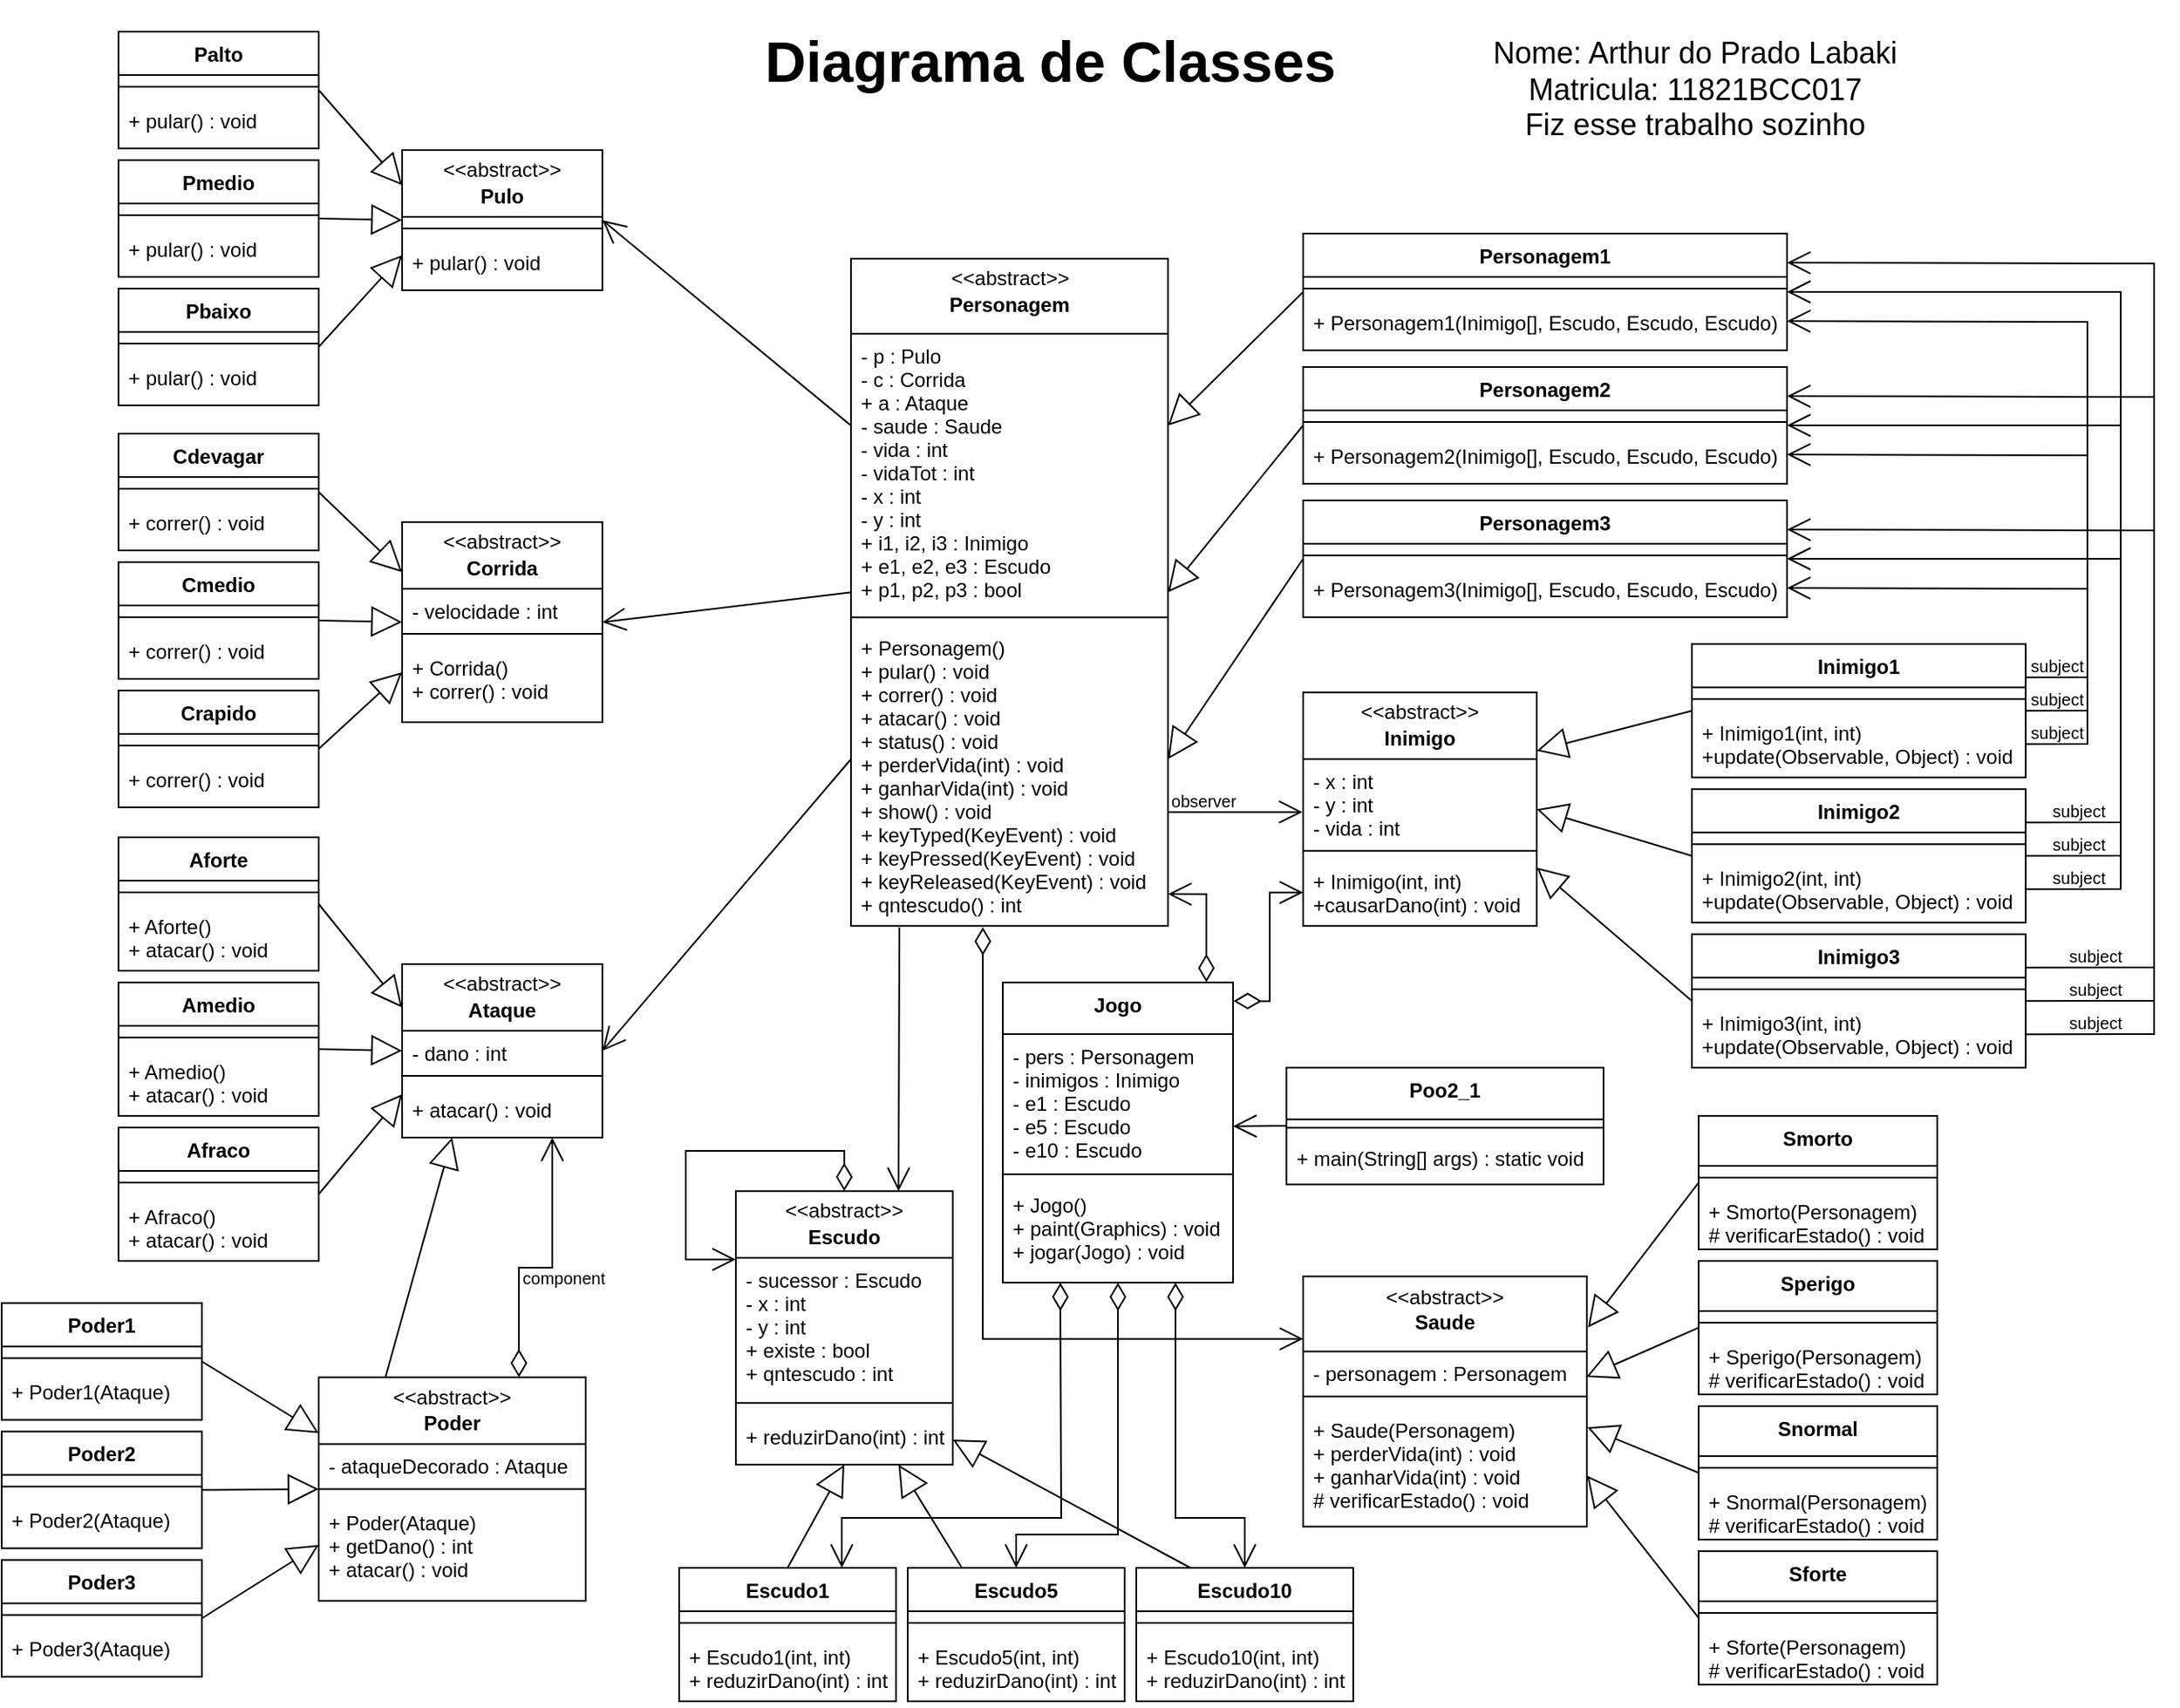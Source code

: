<mxfile version="16.5.2" type="device"><diagram id="C5RBs43oDa-KdzZeNtuy" name="Page-1"><mxGraphModel dx="2500" dy="896" grid="1" gridSize="10" guides="1" tooltips="1" connect="1" arrows="1" fold="1" page="1" pageScale="1" pageWidth="827" pageHeight="1169" math="0" shadow="0"><root><mxCell id="WIyWlLk6GJQsqaUBKTNV-0"/><mxCell id="WIyWlLk6GJQsqaUBKTNV-1" parent="WIyWlLk6GJQsqaUBKTNV-0"/><mxCell id="T775LNc2SnyI-xInwANA-0" value="&#10;Personagem" style="swimlane;fontStyle=1;align=center;verticalAlign=top;childLayout=stackLayout;horizontal=1;startSize=45;horizontalStack=0;resizeParent=1;resizeParentMax=0;resizeLast=0;collapsible=1;marginBottom=0;" parent="WIyWlLk6GJQsqaUBKTNV-1" vertex="1"><mxGeometry x="319" y="203.13" width="190" height="400" as="geometry"><mxRectangle x="319" y="255.13" width="100" height="26" as="alternateBounds"/></mxGeometry></mxCell><mxCell id="xayN5xMvr95D39PRgrAt-4" value="- p : Pulo&#10;- c : Corrida&#10;+ a : Ataque&#10;- saude : Saude&#10;- vida : int&#10;- vidaTot : int&#10;- x : int&#10;- y : int&#10;+ i1, i2, i3 : Inimigo&#10;+ e1, e2, e3 : Escudo&#10;+ p1, p2, p3 : bool" style="text;strokeColor=none;fillColor=none;align=left;verticalAlign=top;spacingLeft=4;spacingRight=4;overflow=hidden;rotatable=0;points=[[0,0.5],[1,0.5]];portConstraint=eastwest;" parent="T775LNc2SnyI-xInwANA-0" vertex="1"><mxGeometry y="45" width="190" height="165" as="geometry"/></mxCell><mxCell id="T775LNc2SnyI-xInwANA-1" value="" style="line;strokeWidth=1;fillColor=none;align=left;verticalAlign=middle;spacingTop=-1;spacingLeft=3;spacingRight=3;rotatable=0;labelPosition=right;points=[];portConstraint=eastwest;" parent="T775LNc2SnyI-xInwANA-0" vertex="1"><mxGeometry y="210" width="190" height="10" as="geometry"/></mxCell><mxCell id="T775LNc2SnyI-xInwANA-2" value="+ Personagem()&#10;+ pular() : void&#10;+ correr() : void&#10;+ atacar() : void&#10;+ status() : void&#10;+ perderVida(int) : void&#10;+ ganharVida(int) : void&#10;+ show() : void&#10;+ keyTyped(KeyEvent) : void&#10;+ keyPressed(KeyEvent) : void&#10;+ keyReleased(KeyEvent) : void&#10;+ qntescudo() : int" style="text;strokeColor=none;fillColor=none;align=left;verticalAlign=top;spacingLeft=4;spacingRight=4;overflow=hidden;rotatable=0;points=[[0,0.5],[1,0.5]];portConstraint=eastwest;" parent="T775LNc2SnyI-xInwANA-0" vertex="1"><mxGeometry y="220" width="190" height="180" as="geometry"/></mxCell><mxCell id="T775LNc2SnyI-xInwANA-3" value="Personagem1" style="swimlane;fontStyle=1;align=center;verticalAlign=top;childLayout=stackLayout;horizontal=1;startSize=26;horizontalStack=0;resizeParent=1;resizeParentMax=0;resizeLast=0;collapsible=1;marginBottom=0;" parent="WIyWlLk6GJQsqaUBKTNV-1" vertex="1"><mxGeometry x="590" y="188.0" width="290" height="70" as="geometry"><mxRectangle x="590" y="240.0" width="110" height="26" as="alternateBounds"/></mxGeometry></mxCell><mxCell id="T775LNc2SnyI-xInwANA-4" value="" style="line;strokeWidth=1;fillColor=none;align=left;verticalAlign=middle;spacingTop=-1;spacingLeft=3;spacingRight=3;rotatable=0;labelPosition=right;points=[];portConstraint=eastwest;" parent="T775LNc2SnyI-xInwANA-3" vertex="1"><mxGeometry y="26" width="290" height="14" as="geometry"/></mxCell><mxCell id="Gn7kjcwvw2DlypRwQC7f-82" value="+ Personagem1(Inimigo[], Escudo, Escudo, Escudo)" style="text;strokeColor=none;fillColor=none;align=left;verticalAlign=top;spacingLeft=4;spacingRight=4;overflow=hidden;rotatable=0;points=[[0,0.5],[1,0.5]];portConstraint=eastwest;" vertex="1" parent="T775LNc2SnyI-xInwANA-3"><mxGeometry y="40" width="290" height="30" as="geometry"/></mxCell><mxCell id="T775LNc2SnyI-xInwANA-12" value="&#10;Corrida" style="swimlane;fontStyle=1;align=center;verticalAlign=top;childLayout=stackLayout;horizontal=1;startSize=40;horizontalStack=0;resizeParent=1;resizeParentMax=0;resizeLast=0;collapsible=1;marginBottom=0;" parent="WIyWlLk6GJQsqaUBKTNV-1" vertex="1"><mxGeometry x="50" y="361" width="120" height="120" as="geometry"><mxRectangle x="50" y="413" width="70" height="26" as="alternateBounds"/></mxGeometry></mxCell><mxCell id="Gn7kjcwvw2DlypRwQC7f-96" value="- velocidade : int" style="text;strokeColor=none;fillColor=none;align=left;verticalAlign=top;spacingLeft=4;spacingRight=4;overflow=hidden;rotatable=0;points=[[0,0.5],[1,0.5]];portConstraint=eastwest;" vertex="1" parent="T775LNc2SnyI-xInwANA-12"><mxGeometry y="40" width="120" height="20" as="geometry"/></mxCell><mxCell id="T775LNc2SnyI-xInwANA-13" value="" style="line;strokeWidth=1;fillColor=none;align=left;verticalAlign=middle;spacingTop=-1;spacingLeft=3;spacingRight=3;rotatable=0;labelPosition=right;points=[];portConstraint=eastwest;" parent="T775LNc2SnyI-xInwANA-12" vertex="1"><mxGeometry y="60" width="120" height="14" as="geometry"/></mxCell><mxCell id="T775LNc2SnyI-xInwANA-14" value="+ Corrida()&#10;+ correr() : void" style="text;strokeColor=none;fillColor=none;align=left;verticalAlign=top;spacingLeft=4;spacingRight=4;overflow=hidden;rotatable=0;points=[[0,0.5],[1,0.5]];portConstraint=eastwest;" parent="T775LNc2SnyI-xInwANA-12" vertex="1"><mxGeometry y="74" width="120" height="46" as="geometry"/></mxCell><mxCell id="T775LNc2SnyI-xInwANA-15" value="&#10;Ataque" style="swimlane;fontStyle=1;align=center;verticalAlign=top;childLayout=stackLayout;horizontal=1;startSize=40;horizontalStack=0;resizeParent=1;resizeParentMax=0;resizeLast=0;collapsible=1;marginBottom=0;" parent="WIyWlLk6GJQsqaUBKTNV-1" vertex="1"><mxGeometry x="50" y="626.0" width="120" height="104" as="geometry"><mxRectangle x="50" y="678.0" width="70" height="26" as="alternateBounds"/></mxGeometry></mxCell><mxCell id="Gn7kjcwvw2DlypRwQC7f-95" value="- dano : int" style="text;strokeColor=none;fillColor=none;align=left;verticalAlign=top;spacingLeft=4;spacingRight=4;overflow=hidden;rotatable=0;points=[[0,0.5],[1,0.5]];portConstraint=eastwest;" vertex="1" parent="T775LNc2SnyI-xInwANA-15"><mxGeometry y="40" width="120" height="20" as="geometry"/></mxCell><mxCell id="T775LNc2SnyI-xInwANA-16" value="" style="line;strokeWidth=1;fillColor=none;align=left;verticalAlign=middle;spacingTop=-1;spacingLeft=3;spacingRight=3;rotatable=0;labelPosition=right;points=[];portConstraint=eastwest;" parent="T775LNc2SnyI-xInwANA-15" vertex="1"><mxGeometry y="60" width="120" height="14" as="geometry"/></mxCell><mxCell id="T775LNc2SnyI-xInwANA-17" value="+ atacar() : void" style="text;strokeColor=none;fillColor=none;align=left;verticalAlign=top;spacingLeft=4;spacingRight=4;overflow=hidden;rotatable=0;points=[[0,0.5],[1,0.5]];portConstraint=eastwest;" parent="T775LNc2SnyI-xInwANA-15" vertex="1"><mxGeometry y="74" width="120" height="30" as="geometry"/></mxCell><mxCell id="T775LNc2SnyI-xInwANA-18" value="Pbaixo" style="swimlane;fontStyle=1;align=center;verticalAlign=top;childLayout=stackLayout;horizontal=1;startSize=26;horizontalStack=0;resizeParent=1;resizeParentMax=0;resizeLast=0;collapsible=1;marginBottom=0;" parent="WIyWlLk6GJQsqaUBKTNV-1" vertex="1"><mxGeometry x="-120" y="221" width="120" height="70" as="geometry"><mxRectangle x="-120" y="273" width="70" height="26" as="alternateBounds"/></mxGeometry></mxCell><mxCell id="T775LNc2SnyI-xInwANA-19" value="" style="line;strokeWidth=1;fillColor=none;align=left;verticalAlign=middle;spacingTop=-1;spacingLeft=3;spacingRight=3;rotatable=0;labelPosition=right;points=[];portConstraint=eastwest;" parent="T775LNc2SnyI-xInwANA-18" vertex="1"><mxGeometry y="26" width="120" height="14" as="geometry"/></mxCell><mxCell id="T775LNc2SnyI-xInwANA-20" value="+ pular() : void" style="text;strokeColor=none;fillColor=none;align=left;verticalAlign=top;spacingLeft=4;spacingRight=4;overflow=hidden;rotatable=0;points=[[0,0.5],[1,0.5]];portConstraint=eastwest;" parent="T775LNc2SnyI-xInwANA-18" vertex="1"><mxGeometry y="40" width="120" height="30" as="geometry"/></mxCell><mxCell id="T775LNc2SnyI-xInwANA-21" value="Cdevagar" style="swimlane;fontStyle=1;align=center;verticalAlign=top;childLayout=stackLayout;horizontal=1;startSize=26;horizontalStack=0;resizeParent=1;resizeParentMax=0;resizeLast=0;collapsible=1;marginBottom=0;" parent="WIyWlLk6GJQsqaUBKTNV-1" vertex="1"><mxGeometry x="-120" y="308" width="120" height="70" as="geometry"><mxRectangle x="-120" y="360" width="90" height="26" as="alternateBounds"/></mxGeometry></mxCell><mxCell id="T775LNc2SnyI-xInwANA-22" value="" style="line;strokeWidth=1;fillColor=none;align=left;verticalAlign=middle;spacingTop=-1;spacingLeft=3;spacingRight=3;rotatable=0;labelPosition=right;points=[];portConstraint=eastwest;" parent="T775LNc2SnyI-xInwANA-21" vertex="1"><mxGeometry y="26" width="120" height="14" as="geometry"/></mxCell><mxCell id="T775LNc2SnyI-xInwANA-23" value="+ correr() : void" style="text;strokeColor=none;fillColor=none;align=left;verticalAlign=top;spacingLeft=4;spacingRight=4;overflow=hidden;rotatable=0;points=[[0,0.5],[1,0.5]];portConstraint=eastwest;" parent="T775LNc2SnyI-xInwANA-21" vertex="1"><mxGeometry y="40" width="120" height="30" as="geometry"/></mxCell><mxCell id="T775LNc2SnyI-xInwANA-24" value="Cmedio" style="swimlane;fontStyle=1;align=center;verticalAlign=top;childLayout=stackLayout;horizontal=1;startSize=26;horizontalStack=0;resizeParent=1;resizeParentMax=0;resizeLast=0;collapsible=1;marginBottom=0;" parent="WIyWlLk6GJQsqaUBKTNV-1" vertex="1"><mxGeometry x="-120" y="385" width="120" height="70" as="geometry"><mxRectangle x="-120" y="437" width="80" height="26" as="alternateBounds"/></mxGeometry></mxCell><mxCell id="T775LNc2SnyI-xInwANA-25" value="" style="line;strokeWidth=1;fillColor=none;align=left;verticalAlign=middle;spacingTop=-1;spacingLeft=3;spacingRight=3;rotatable=0;labelPosition=right;points=[];portConstraint=eastwest;" parent="T775LNc2SnyI-xInwANA-24" vertex="1"><mxGeometry y="26" width="120" height="14" as="geometry"/></mxCell><mxCell id="T775LNc2SnyI-xInwANA-26" value="+ correr() : void" style="text;strokeColor=none;fillColor=none;align=left;verticalAlign=top;spacingLeft=4;spacingRight=4;overflow=hidden;rotatable=0;points=[[0,0.5],[1,0.5]];portConstraint=eastwest;" parent="T775LNc2SnyI-xInwANA-24" vertex="1"><mxGeometry y="40" width="120" height="30" as="geometry"/></mxCell><mxCell id="T775LNc2SnyI-xInwANA-27" value="Crapido" style="swimlane;fontStyle=1;align=center;verticalAlign=top;childLayout=stackLayout;horizontal=1;startSize=26;horizontalStack=0;resizeParent=1;resizeParentMax=0;resizeLast=0;collapsible=1;marginBottom=0;" parent="WIyWlLk6GJQsqaUBKTNV-1" vertex="1"><mxGeometry x="-120" y="462" width="120" height="70" as="geometry"><mxRectangle x="-120" y="514" width="80" height="26" as="alternateBounds"/></mxGeometry></mxCell><mxCell id="T775LNc2SnyI-xInwANA-28" value="" style="line;strokeWidth=1;fillColor=none;align=left;verticalAlign=middle;spacingTop=-1;spacingLeft=3;spacingRight=3;rotatable=0;labelPosition=right;points=[];portConstraint=eastwest;" parent="T775LNc2SnyI-xInwANA-27" vertex="1"><mxGeometry y="26" width="120" height="14" as="geometry"/></mxCell><mxCell id="T775LNc2SnyI-xInwANA-29" value="+ correr() : void" style="text;strokeColor=none;fillColor=none;align=left;verticalAlign=top;spacingLeft=4;spacingRight=4;overflow=hidden;rotatable=0;points=[[0,0.5],[1,0.5]];portConstraint=eastwest;" parent="T775LNc2SnyI-xInwANA-27" vertex="1"><mxGeometry y="40" width="120" height="30" as="geometry"/></mxCell><mxCell id="T775LNc2SnyI-xInwANA-30" value="Afraco" style="swimlane;fontStyle=1;align=center;verticalAlign=top;childLayout=stackLayout;horizontal=1;startSize=26;horizontalStack=0;resizeParent=1;resizeParentMax=0;resizeLast=0;collapsible=1;marginBottom=0;" parent="WIyWlLk6GJQsqaUBKTNV-1" vertex="1"><mxGeometry x="-120" y="724" width="120" height="80" as="geometry"><mxRectangle x="-120" y="776" width="70" height="26" as="alternateBounds"/></mxGeometry></mxCell><mxCell id="T775LNc2SnyI-xInwANA-31" value="" style="line;strokeWidth=1;fillColor=none;align=left;verticalAlign=middle;spacingTop=-1;spacingLeft=3;spacingRight=3;rotatable=0;labelPosition=right;points=[];portConstraint=eastwest;" parent="T775LNc2SnyI-xInwANA-30" vertex="1"><mxGeometry y="26" width="120" height="14" as="geometry"/></mxCell><mxCell id="T775LNc2SnyI-xInwANA-32" value="+ Afraco()&#10;+ atacar() : void" style="text;strokeColor=none;fillColor=none;align=left;verticalAlign=top;spacingLeft=4;spacingRight=4;overflow=hidden;rotatable=0;points=[[0,0.5],[1,0.5]];portConstraint=eastwest;" parent="T775LNc2SnyI-xInwANA-30" vertex="1"><mxGeometry y="40" width="120" height="40" as="geometry"/></mxCell><mxCell id="T775LNc2SnyI-xInwANA-39" value="Pmedio" style="swimlane;fontStyle=1;align=center;verticalAlign=top;childLayout=stackLayout;horizontal=1;startSize=26;horizontalStack=0;resizeParent=1;resizeParentMax=0;resizeLast=0;collapsible=1;marginBottom=0;" parent="WIyWlLk6GJQsqaUBKTNV-1" vertex="1"><mxGeometry x="-120" y="144" width="120" height="70" as="geometry"><mxRectangle x="-120" y="196" width="80" height="26" as="alternateBounds"/></mxGeometry></mxCell><mxCell id="T775LNc2SnyI-xInwANA-40" value="" style="line;strokeWidth=1;fillColor=none;align=left;verticalAlign=middle;spacingTop=-1;spacingLeft=3;spacingRight=3;rotatable=0;labelPosition=right;points=[];portConstraint=eastwest;" parent="T775LNc2SnyI-xInwANA-39" vertex="1"><mxGeometry y="26" width="120" height="14" as="geometry"/></mxCell><mxCell id="T775LNc2SnyI-xInwANA-41" value="+ pular() : void" style="text;strokeColor=none;fillColor=none;align=left;verticalAlign=top;spacingLeft=4;spacingRight=4;overflow=hidden;rotatable=0;points=[[0,0.5],[1,0.5]];portConstraint=eastwest;" parent="T775LNc2SnyI-xInwANA-39" vertex="1"><mxGeometry y="40" width="120" height="30" as="geometry"/></mxCell><mxCell id="T775LNc2SnyI-xInwANA-42" value="Palto" style="swimlane;fontStyle=1;align=center;verticalAlign=top;childLayout=stackLayout;horizontal=1;startSize=26;horizontalStack=0;resizeParent=1;resizeParentMax=0;resizeLast=0;collapsible=1;marginBottom=0;" parent="WIyWlLk6GJQsqaUBKTNV-1" vertex="1"><mxGeometry x="-120" y="67" width="120" height="70" as="geometry"><mxRectangle x="-120" y="119" width="60" height="26" as="alternateBounds"/></mxGeometry></mxCell><mxCell id="T775LNc2SnyI-xInwANA-43" value="" style="line;strokeWidth=1;fillColor=none;align=left;verticalAlign=middle;spacingTop=-1;spacingLeft=3;spacingRight=3;rotatable=0;labelPosition=right;points=[];portConstraint=eastwest;" parent="T775LNc2SnyI-xInwANA-42" vertex="1"><mxGeometry y="26" width="120" height="14" as="geometry"/></mxCell><mxCell id="T775LNc2SnyI-xInwANA-44" value="+ pular() : void" style="text;strokeColor=none;fillColor=none;align=left;verticalAlign=top;spacingLeft=4;spacingRight=4;overflow=hidden;rotatable=0;points=[[0,0.5],[1,0.5]];portConstraint=eastwest;" parent="T775LNc2SnyI-xInwANA-42" vertex="1"><mxGeometry y="40" width="120" height="30" as="geometry"/></mxCell><mxCell id="T775LNc2SnyI-xInwANA-64" value="&lt;h1&gt;&lt;font style=&quot;font-size: 34px&quot;&gt;Diagrama de Classes&lt;/font&gt;&lt;/h1&gt;" style="text;html=1;strokeColor=none;fillColor=none;align=center;verticalAlign=middle;whiteSpace=wrap;rounded=0;" parent="WIyWlLk6GJQsqaUBKTNV-1" vertex="1"><mxGeometry x="257" y="60" width="363" height="50" as="geometry"/></mxCell><mxCell id="RKjgL8g0brIeVzk_o5ZJ-0" value="&amp;lt;&amp;lt;abstract&amp;gt;&amp;gt;" style="text;html=1;strokeColor=none;fillColor=none;align=center;verticalAlign=middle;whiteSpace=wrap;rounded=0;" parent="WIyWlLk6GJQsqaUBKTNV-1" vertex="1"><mxGeometry x="319" y="197.87" width="191" height="34.25" as="geometry"/></mxCell><mxCell id="xayN5xMvr95D39PRgrAt-0" value="&#10;Saude" style="swimlane;fontStyle=1;align=center;verticalAlign=top;childLayout=stackLayout;horizontal=1;startSize=45;horizontalStack=0;resizeParent=1;resizeParentMax=0;resizeLast=0;collapsible=1;marginBottom=0;" parent="WIyWlLk6GJQsqaUBKTNV-1" vertex="1"><mxGeometry x="590" y="813.24" width="170" height="150" as="geometry"><mxRectangle x="590" y="574.25" width="190" height="40" as="alternateBounds"/></mxGeometry></mxCell><mxCell id="Gn7kjcwvw2DlypRwQC7f-81" value="- personagem : Personagem" style="text;strokeColor=none;fillColor=none;align=left;verticalAlign=top;spacingLeft=4;spacingRight=4;overflow=hidden;rotatable=0;points=[[0,0.5],[1,0.5]];portConstraint=eastwest;" vertex="1" parent="xayN5xMvr95D39PRgrAt-0"><mxGeometry y="45" width="170" height="20" as="geometry"/></mxCell><mxCell id="xayN5xMvr95D39PRgrAt-1" value="" style="line;strokeWidth=1;fillColor=none;align=left;verticalAlign=middle;spacingTop=-1;spacingLeft=3;spacingRight=3;rotatable=0;labelPosition=right;points=[];portConstraint=eastwest;" parent="xayN5xMvr95D39PRgrAt-0" vertex="1"><mxGeometry y="65" width="170" height="14" as="geometry"/></mxCell><mxCell id="xayN5xMvr95D39PRgrAt-2" value="+ Saude(Personagem)&#10;+ perderVida(int) : void&#10;+ ganharVida(int) : void&#10;# verificarEstado() : void" style="text;strokeColor=none;fillColor=none;align=left;verticalAlign=top;spacingLeft=4;spacingRight=4;overflow=hidden;rotatable=0;points=[[0,0.5],[1,0.5]];portConstraint=eastwest;" parent="xayN5xMvr95D39PRgrAt-0" vertex="1"><mxGeometry y="79" width="170" height="71" as="geometry"/></mxCell><mxCell id="xayN5xMvr95D39PRgrAt-14" value="Smorto" style="swimlane;fontStyle=1;align=center;verticalAlign=top;childLayout=stackLayout;horizontal=1;startSize=30;horizontalStack=0;resizeParent=1;resizeParentMax=0;resizeLast=0;collapsible=1;marginBottom=0;" parent="WIyWlLk6GJQsqaUBKTNV-1" vertex="1"><mxGeometry x="827" y="717" width="143" height="80" as="geometry"><mxRectangle x="827" y="478.01" width="100" height="26" as="alternateBounds"/></mxGeometry></mxCell><mxCell id="xayN5xMvr95D39PRgrAt-15" value="" style="line;strokeWidth=1;fillColor=none;align=left;verticalAlign=middle;spacingTop=-1;spacingLeft=3;spacingRight=3;rotatable=0;labelPosition=right;points=[];portConstraint=eastwest;" parent="xayN5xMvr95D39PRgrAt-14" vertex="1"><mxGeometry y="30" width="143" height="14" as="geometry"/></mxCell><mxCell id="xayN5xMvr95D39PRgrAt-16" value="+ Smorto(Personagem)&#10;# verificarEstado() : void" style="text;strokeColor=none;fillColor=none;align=left;verticalAlign=top;spacingLeft=4;spacingRight=4;overflow=hidden;rotatable=0;points=[[0,0.5],[1,0.5]];portConstraint=eastwest;" parent="xayN5xMvr95D39PRgrAt-14" vertex="1"><mxGeometry y="44" width="143" height="36" as="geometry"/></mxCell><mxCell id="Gn7kjcwvw2DlypRwQC7f-2" value="&#10;Poder" style="swimlane;fontStyle=1;align=center;verticalAlign=top;childLayout=stackLayout;horizontal=1;startSize=40;horizontalStack=0;resizeParent=1;resizeParentMax=0;resizeLast=0;collapsible=1;marginBottom=0;" vertex="1" parent="WIyWlLk6GJQsqaUBKTNV-1"><mxGeometry y="873.74" width="160" height="134" as="geometry"><mxRectangle y="925.74" width="60" height="30" as="alternateBounds"/></mxGeometry></mxCell><mxCell id="Gn7kjcwvw2DlypRwQC7f-71" value="- ataqueDecorado : Ataque" style="text;strokeColor=none;fillColor=none;align=left;verticalAlign=top;spacingLeft=4;spacingRight=4;overflow=hidden;rotatable=0;points=[[0,0.5],[1,0.5]];portConstraint=eastwest;" vertex="1" parent="Gn7kjcwvw2DlypRwQC7f-2"><mxGeometry y="40" width="160" height="20" as="geometry"/></mxCell><mxCell id="Gn7kjcwvw2DlypRwQC7f-3" value="" style="line;strokeWidth=1;fillColor=none;align=left;verticalAlign=middle;spacingTop=-1;spacingLeft=3;spacingRight=3;rotatable=0;labelPosition=right;points=[];portConstraint=eastwest;" vertex="1" parent="Gn7kjcwvw2DlypRwQC7f-2"><mxGeometry y="60" width="160" height="14" as="geometry"/></mxCell><mxCell id="Gn7kjcwvw2DlypRwQC7f-4" value="+ Poder(Ataque)&#10;+ getDano() : int&#10;+ atacar() : void" style="text;strokeColor=none;fillColor=none;align=left;verticalAlign=top;spacingLeft=4;spacingRight=4;overflow=hidden;rotatable=0;points=[[0,0.5],[1,0.5]];portConstraint=eastwest;" vertex="1" parent="Gn7kjcwvw2DlypRwQC7f-2"><mxGeometry y="74" width="160" height="60" as="geometry"/></mxCell><mxCell id="Gn7kjcwvw2DlypRwQC7f-5" value="Poder1" style="swimlane;fontStyle=1;align=center;verticalAlign=top;childLayout=stackLayout;horizontal=1;startSize=26;horizontalStack=0;resizeParent=1;resizeParentMax=0;resizeLast=0;collapsible=1;marginBottom=0;" vertex="1" parent="WIyWlLk6GJQsqaUBKTNV-1"><mxGeometry x="-190" y="829.24" width="120" height="70" as="geometry"><mxRectangle x="-190" y="881.24" width="70" height="26" as="alternateBounds"/></mxGeometry></mxCell><mxCell id="Gn7kjcwvw2DlypRwQC7f-6" value="" style="line;strokeWidth=1;fillColor=none;align=left;verticalAlign=middle;spacingTop=-1;spacingLeft=3;spacingRight=3;rotatable=0;labelPosition=right;points=[];portConstraint=eastwest;" vertex="1" parent="Gn7kjcwvw2DlypRwQC7f-5"><mxGeometry y="26" width="120" height="14" as="geometry"/></mxCell><mxCell id="Gn7kjcwvw2DlypRwQC7f-7" value="+ Poder1(Ataque)" style="text;strokeColor=none;fillColor=none;align=left;verticalAlign=top;spacingLeft=4;spacingRight=4;overflow=hidden;rotatable=0;points=[[0,0.5],[1,0.5]];portConstraint=eastwest;" vertex="1" parent="Gn7kjcwvw2DlypRwQC7f-5"><mxGeometry y="40" width="120" height="30" as="geometry"/></mxCell><mxCell id="Gn7kjcwvw2DlypRwQC7f-14" value="&amp;lt;&amp;lt;abstract&amp;gt;&amp;gt;" style="text;html=1;strokeColor=none;fillColor=none;align=center;verticalAlign=middle;whiteSpace=wrap;rounded=0;" vertex="1" parent="WIyWlLk6GJQsqaUBKTNV-1"><mxGeometry x="20" y="871" width="120" height="30" as="geometry"/></mxCell><mxCell id="Gn7kjcwvw2DlypRwQC7f-15" value="&#10;Escudo" style="swimlane;fontStyle=1;align=center;verticalAlign=top;childLayout=stackLayout;horizontal=1;startSize=40;horizontalStack=0;resizeParent=1;resizeParentMax=0;resizeLast=0;collapsible=1;marginBottom=0;" vertex="1" parent="WIyWlLk6GJQsqaUBKTNV-1"><mxGeometry x="250" y="762.13" width="130" height="164" as="geometry"><mxRectangle x="250" y="814.13" width="60" height="30" as="alternateBounds"/></mxGeometry></mxCell><mxCell id="Gn7kjcwvw2DlypRwQC7f-64" value="- sucessor : Escudo&#10;- x : int&#10;- y : int&#10;+ existe : bool&#10;+ qntescudo : int" style="text;strokeColor=none;fillColor=none;align=left;verticalAlign=top;spacingLeft=4;spacingRight=4;overflow=hidden;rotatable=0;points=[[0,0.5],[1,0.5]];portConstraint=eastwest;" vertex="1" parent="Gn7kjcwvw2DlypRwQC7f-15"><mxGeometry y="40" width="130" height="80" as="geometry"/></mxCell><mxCell id="Gn7kjcwvw2DlypRwQC7f-16" value="" style="line;strokeWidth=1;fillColor=none;align=left;verticalAlign=middle;spacingTop=-1;spacingLeft=3;spacingRight=3;rotatable=0;labelPosition=right;points=[];portConstraint=eastwest;" vertex="1" parent="Gn7kjcwvw2DlypRwQC7f-15"><mxGeometry y="120" width="130" height="14" as="geometry"/></mxCell><mxCell id="Gn7kjcwvw2DlypRwQC7f-17" value="+ reduzirDano(int) : int" style="text;strokeColor=none;fillColor=none;align=left;verticalAlign=top;spacingLeft=4;spacingRight=4;overflow=hidden;rotatable=0;points=[[0,0.5],[1,0.5]];portConstraint=eastwest;" vertex="1" parent="Gn7kjcwvw2DlypRwQC7f-15"><mxGeometry y="134" width="130" height="30" as="geometry"/></mxCell><mxCell id="Gn7kjcwvw2DlypRwQC7f-18" value="Escudo1" style="swimlane;fontStyle=1;align=center;verticalAlign=top;childLayout=stackLayout;horizontal=1;startSize=26;horizontalStack=0;resizeParent=1;resizeParentMax=0;resizeLast=0;collapsible=1;marginBottom=0;" vertex="1" parent="WIyWlLk6GJQsqaUBKTNV-1"><mxGeometry x="216" y="988" width="130" height="80" as="geometry"/></mxCell><mxCell id="Gn7kjcwvw2DlypRwQC7f-19" value="" style="line;strokeWidth=1;fillColor=none;align=left;verticalAlign=middle;spacingTop=-1;spacingLeft=3;spacingRight=3;rotatable=0;labelPosition=right;points=[];portConstraint=eastwest;" vertex="1" parent="Gn7kjcwvw2DlypRwQC7f-18"><mxGeometry y="26" width="130" height="14" as="geometry"/></mxCell><mxCell id="Gn7kjcwvw2DlypRwQC7f-20" value="+ Escudo1(int, int)&#10;+ reduzirDano(int) : int" style="text;strokeColor=none;fillColor=none;align=left;verticalAlign=top;spacingLeft=4;spacingRight=4;overflow=hidden;rotatable=0;points=[[0,0.5],[1,0.5]];portConstraint=eastwest;" vertex="1" parent="Gn7kjcwvw2DlypRwQC7f-18"><mxGeometry y="40" width="130" height="40" as="geometry"/></mxCell><mxCell id="Gn7kjcwvw2DlypRwQC7f-27" value="&amp;lt;&amp;lt;abstract&amp;gt;&amp;gt;" style="text;html=1;strokeColor=none;fillColor=none;align=center;verticalAlign=middle;whiteSpace=wrap;rounded=0;" vertex="1" parent="WIyWlLk6GJQsqaUBKTNV-1"><mxGeometry x="255" y="759.13" width="120" height="30" as="geometry"/></mxCell><mxCell id="Gn7kjcwvw2DlypRwQC7f-28" value="Jogo" style="swimlane;fontStyle=1;align=center;verticalAlign=top;childLayout=stackLayout;horizontal=1;startSize=31;horizontalStack=0;resizeParent=1;resizeParentMax=0;resizeLast=0;collapsible=1;marginBottom=0;" vertex="1" parent="WIyWlLk6GJQsqaUBKTNV-1"><mxGeometry x="410" y="637" width="138" height="180" as="geometry"><mxRectangle x="410" y="689" width="100" height="26" as="alternateBounds"/></mxGeometry></mxCell><mxCell id="Gn7kjcwvw2DlypRwQC7f-29" value="- pers : Personagem&#10;- inimigos : Inimigo&#10;- e1 : Escudo&#10;- e5 : Escudo&#10;- e10 : Escudo" style="text;strokeColor=none;fillColor=none;align=left;verticalAlign=top;spacingLeft=4;spacingRight=4;overflow=hidden;rotatable=0;points=[[0,0.5],[1,0.5]];portConstraint=eastwest;" vertex="1" parent="Gn7kjcwvw2DlypRwQC7f-28"><mxGeometry y="31" width="138" height="79" as="geometry"/></mxCell><mxCell id="Gn7kjcwvw2DlypRwQC7f-30" value="" style="line;strokeWidth=1;fillColor=none;align=left;verticalAlign=middle;spacingTop=-1;spacingLeft=3;spacingRight=3;rotatable=0;labelPosition=right;points=[];portConstraint=eastwest;" vertex="1" parent="Gn7kjcwvw2DlypRwQC7f-28"><mxGeometry y="110" width="138" height="10" as="geometry"/></mxCell><mxCell id="Gn7kjcwvw2DlypRwQC7f-31" value="+ Jogo()&#10;+ paint(Graphics) : void&#10;+ jogar(Jogo) : void" style="text;strokeColor=none;fillColor=none;align=left;verticalAlign=top;spacingLeft=4;spacingRight=4;overflow=hidden;rotatable=0;points=[[0,0.5],[1,0.5]];portConstraint=eastwest;" vertex="1" parent="Gn7kjcwvw2DlypRwQC7f-28"><mxGeometry y="120" width="138" height="60" as="geometry"/></mxCell><mxCell id="Gn7kjcwvw2DlypRwQC7f-32" value="Poo2_1" style="swimlane;fontStyle=1;align=center;verticalAlign=top;childLayout=stackLayout;horizontal=1;startSize=31;horizontalStack=0;resizeParent=1;resizeParentMax=0;resizeLast=0;collapsible=1;marginBottom=0;" vertex="1" parent="WIyWlLk6GJQsqaUBKTNV-1"><mxGeometry x="580" y="688.13" width="190" height="70" as="geometry"><mxRectangle x="580" y="740.13" width="100" height="26" as="alternateBounds"/></mxGeometry></mxCell><mxCell id="Gn7kjcwvw2DlypRwQC7f-34" value="" style="line;strokeWidth=1;fillColor=none;align=left;verticalAlign=middle;spacingTop=-1;spacingLeft=3;spacingRight=3;rotatable=0;labelPosition=right;points=[];portConstraint=eastwest;" vertex="1" parent="Gn7kjcwvw2DlypRwQC7f-32"><mxGeometry y="31" width="190" height="10" as="geometry"/></mxCell><mxCell id="Gn7kjcwvw2DlypRwQC7f-35" value="+ main(String[] args) : static void" style="text;strokeColor=none;fillColor=none;align=left;verticalAlign=top;spacingLeft=4;spacingRight=4;overflow=hidden;rotatable=0;points=[[0,0.5],[1,0.5]];portConstraint=eastwest;" vertex="1" parent="Gn7kjcwvw2DlypRwQC7f-32"><mxGeometry y="41" width="190" height="29" as="geometry"/></mxCell><mxCell id="Gn7kjcwvw2DlypRwQC7f-36" value="&#10;Inimigo" style="swimlane;fontStyle=1;align=center;verticalAlign=top;childLayout=stackLayout;horizontal=1;startSize=40;horizontalStack=0;resizeParent=1;resizeParentMax=0;resizeLast=0;collapsible=1;marginBottom=0;" vertex="1" parent="WIyWlLk6GJQsqaUBKTNV-1"><mxGeometry x="590" y="463.13" width="140" height="140" as="geometry"><mxRectangle x="590" y="515.13" width="60" height="30" as="alternateBounds"/></mxGeometry></mxCell><mxCell id="Gn7kjcwvw2DlypRwQC7f-56" value="- x : int&#10;- y : int&#10;- vida : int" style="text;strokeColor=none;fillColor=none;align=left;verticalAlign=top;spacingLeft=4;spacingRight=4;overflow=hidden;rotatable=0;points=[[0,0.5],[1,0.5]];portConstraint=eastwest;" vertex="1" parent="Gn7kjcwvw2DlypRwQC7f-36"><mxGeometry y="40" width="140" height="50" as="geometry"/></mxCell><mxCell id="Gn7kjcwvw2DlypRwQC7f-37" value="" style="line;strokeWidth=1;fillColor=none;align=left;verticalAlign=middle;spacingTop=-1;spacingLeft=3;spacingRight=3;rotatable=0;labelPosition=right;points=[];portConstraint=eastwest;" vertex="1" parent="Gn7kjcwvw2DlypRwQC7f-36"><mxGeometry y="90" width="140" height="10" as="geometry"/></mxCell><mxCell id="Gn7kjcwvw2DlypRwQC7f-38" value="+ Inimigo(int, int)&#10;+causarDano(int) : void" style="text;strokeColor=none;fillColor=none;align=left;verticalAlign=top;spacingLeft=4;spacingRight=4;overflow=hidden;rotatable=0;points=[[0,0.5],[1,0.5]];portConstraint=eastwest;" vertex="1" parent="Gn7kjcwvw2DlypRwQC7f-36"><mxGeometry y="100" width="140" height="40" as="geometry"/></mxCell><mxCell id="Gn7kjcwvw2DlypRwQC7f-39" value="Inimigo1" style="swimlane;fontStyle=1;align=center;verticalAlign=top;childLayout=stackLayout;horizontal=1;startSize=26;horizontalStack=0;resizeParent=1;resizeParentMax=0;resizeLast=0;collapsible=1;marginBottom=0;" vertex="1" parent="WIyWlLk6GJQsqaUBKTNV-1"><mxGeometry x="823" y="434.13" width="200" height="80" as="geometry"><mxRectangle x="827" y="486.13" width="80" height="26" as="alternateBounds"/></mxGeometry></mxCell><mxCell id="Gn7kjcwvw2DlypRwQC7f-40" value="" style="line;strokeWidth=1;fillColor=none;align=left;verticalAlign=middle;spacingTop=-1;spacingLeft=3;spacingRight=3;rotatable=0;labelPosition=right;points=[];portConstraint=eastwest;" vertex="1" parent="Gn7kjcwvw2DlypRwQC7f-39"><mxGeometry y="26" width="200" height="14" as="geometry"/></mxCell><mxCell id="Gn7kjcwvw2DlypRwQC7f-41" value="+ Inimigo1(int, int)&#10;+update(Observable, Object) : void" style="text;strokeColor=none;fillColor=none;align=left;verticalAlign=top;spacingLeft=4;spacingRight=4;overflow=hidden;rotatable=0;points=[[0,0.5],[1,0.5]];portConstraint=eastwest;" vertex="1" parent="Gn7kjcwvw2DlypRwQC7f-39"><mxGeometry y="40" width="200" height="40" as="geometry"/></mxCell><mxCell id="Gn7kjcwvw2DlypRwQC7f-48" value="&amp;lt;&amp;lt;abstract&amp;gt;&amp;gt;" style="text;html=1;strokeColor=none;fillColor=none;align=center;verticalAlign=middle;whiteSpace=wrap;rounded=0;" vertex="1" parent="WIyWlLk6GJQsqaUBKTNV-1"><mxGeometry x="590" y="460" width="140" height="30" as="geometry"/></mxCell><mxCell id="Gn7kjcwvw2DlypRwQC7f-49" value="Inimigo2" style="swimlane;fontStyle=1;align=center;verticalAlign=top;childLayout=stackLayout;horizontal=1;startSize=26;horizontalStack=0;resizeParent=1;resizeParentMax=0;resizeLast=0;collapsible=1;marginBottom=0;" vertex="1" parent="WIyWlLk6GJQsqaUBKTNV-1"><mxGeometry x="823" y="521.13" width="200" height="80" as="geometry"><mxRectangle x="827" y="573.13" width="80" height="26" as="alternateBounds"/></mxGeometry></mxCell><mxCell id="Gn7kjcwvw2DlypRwQC7f-50" value="" style="line;strokeWidth=1;fillColor=none;align=left;verticalAlign=middle;spacingTop=-1;spacingLeft=3;spacingRight=3;rotatable=0;labelPosition=right;points=[];portConstraint=eastwest;" vertex="1" parent="Gn7kjcwvw2DlypRwQC7f-49"><mxGeometry y="26" width="200" height="14" as="geometry"/></mxCell><mxCell id="Gn7kjcwvw2DlypRwQC7f-51" value="+ Inimigo2(int, int)&#10;+update(Observable, Object) : void" style="text;strokeColor=none;fillColor=none;align=left;verticalAlign=top;spacingLeft=4;spacingRight=4;overflow=hidden;rotatable=0;points=[[0,0.5],[1,0.5]];portConstraint=eastwest;" vertex="1" parent="Gn7kjcwvw2DlypRwQC7f-49"><mxGeometry y="40" width="200" height="40" as="geometry"/></mxCell><mxCell id="Gn7kjcwvw2DlypRwQC7f-52" value="Inimigo3" style="swimlane;fontStyle=1;align=center;verticalAlign=top;childLayout=stackLayout;horizontal=1;startSize=26;horizontalStack=0;resizeParent=1;resizeParentMax=0;resizeLast=0;collapsible=1;marginBottom=0;" vertex="1" parent="WIyWlLk6GJQsqaUBKTNV-1"><mxGeometry x="823" y="608.13" width="200" height="80" as="geometry"><mxRectangle x="827" y="660.13" width="80" height="26" as="alternateBounds"/></mxGeometry></mxCell><mxCell id="Gn7kjcwvw2DlypRwQC7f-53" value="" style="line;strokeWidth=1;fillColor=none;align=left;verticalAlign=middle;spacingTop=-1;spacingLeft=3;spacingRight=3;rotatable=0;labelPosition=right;points=[];portConstraint=eastwest;" vertex="1" parent="Gn7kjcwvw2DlypRwQC7f-52"><mxGeometry y="26" width="200" height="14" as="geometry"/></mxCell><mxCell id="Gn7kjcwvw2DlypRwQC7f-54" value="+ Inimigo3(int, int)&#10;+update(Observable, Object) : void" style="text;strokeColor=none;fillColor=none;align=left;verticalAlign=top;spacingLeft=4;spacingRight=4;overflow=hidden;rotatable=0;points=[[0,0.5],[1,0.5]];portConstraint=eastwest;" vertex="1" parent="Gn7kjcwvw2DlypRwQC7f-52"><mxGeometry y="40" width="200" height="40" as="geometry"/></mxCell><mxCell id="Gn7kjcwvw2DlypRwQC7f-57" value="Escudo5" style="swimlane;fontStyle=1;align=center;verticalAlign=top;childLayout=stackLayout;horizontal=1;startSize=26;horizontalStack=0;resizeParent=1;resizeParentMax=0;resizeLast=0;collapsible=1;marginBottom=0;" vertex="1" parent="WIyWlLk6GJQsqaUBKTNV-1"><mxGeometry x="353" y="988" width="130" height="80" as="geometry"/></mxCell><mxCell id="Gn7kjcwvw2DlypRwQC7f-58" value="" style="line;strokeWidth=1;fillColor=none;align=left;verticalAlign=middle;spacingTop=-1;spacingLeft=3;spacingRight=3;rotatable=0;labelPosition=right;points=[];portConstraint=eastwest;" vertex="1" parent="Gn7kjcwvw2DlypRwQC7f-57"><mxGeometry y="26" width="130" height="14" as="geometry"/></mxCell><mxCell id="Gn7kjcwvw2DlypRwQC7f-59" value="+ Escudo5(int, int)&#10;+ reduzirDano(int) : int" style="text;strokeColor=none;fillColor=none;align=left;verticalAlign=top;spacingLeft=4;spacingRight=4;overflow=hidden;rotatable=0;points=[[0,0.5],[1,0.5]];portConstraint=eastwest;" vertex="1" parent="Gn7kjcwvw2DlypRwQC7f-57"><mxGeometry y="40" width="130" height="40" as="geometry"/></mxCell><mxCell id="Gn7kjcwvw2DlypRwQC7f-60" value="Escudo10" style="swimlane;fontStyle=1;align=center;verticalAlign=top;childLayout=stackLayout;horizontal=1;startSize=26;horizontalStack=0;resizeParent=1;resizeParentMax=0;resizeLast=0;collapsible=1;marginBottom=0;" vertex="1" parent="WIyWlLk6GJQsqaUBKTNV-1"><mxGeometry x="490" y="988" width="130" height="80" as="geometry"/></mxCell><mxCell id="Gn7kjcwvw2DlypRwQC7f-61" value="" style="line;strokeWidth=1;fillColor=none;align=left;verticalAlign=middle;spacingTop=-1;spacingLeft=3;spacingRight=3;rotatable=0;labelPosition=right;points=[];portConstraint=eastwest;" vertex="1" parent="Gn7kjcwvw2DlypRwQC7f-60"><mxGeometry y="26" width="130" height="14" as="geometry"/></mxCell><mxCell id="Gn7kjcwvw2DlypRwQC7f-62" value="+ Escudo10(int, int)&#10;+ reduzirDano(int) : int" style="text;strokeColor=none;fillColor=none;align=left;verticalAlign=top;spacingLeft=4;spacingRight=4;overflow=hidden;rotatable=0;points=[[0,0.5],[1,0.5]];portConstraint=eastwest;" vertex="1" parent="Gn7kjcwvw2DlypRwQC7f-60"><mxGeometry y="40" width="130" height="40" as="geometry"/></mxCell><mxCell id="Gn7kjcwvw2DlypRwQC7f-65" value="Poder2" style="swimlane;fontStyle=1;align=center;verticalAlign=top;childLayout=stackLayout;horizontal=1;startSize=26;horizontalStack=0;resizeParent=1;resizeParentMax=0;resizeLast=0;collapsible=1;marginBottom=0;" vertex="1" parent="WIyWlLk6GJQsqaUBKTNV-1"><mxGeometry x="-190" y="906.24" width="120" height="70" as="geometry"><mxRectangle x="-190" y="958.24" width="70" height="26" as="alternateBounds"/></mxGeometry></mxCell><mxCell id="Gn7kjcwvw2DlypRwQC7f-66" value="" style="line;strokeWidth=1;fillColor=none;align=left;verticalAlign=middle;spacingTop=-1;spacingLeft=3;spacingRight=3;rotatable=0;labelPosition=right;points=[];portConstraint=eastwest;" vertex="1" parent="Gn7kjcwvw2DlypRwQC7f-65"><mxGeometry y="26" width="120" height="14" as="geometry"/></mxCell><mxCell id="Gn7kjcwvw2DlypRwQC7f-67" value="+ Poder2(Ataque)" style="text;strokeColor=none;fillColor=none;align=left;verticalAlign=top;spacingLeft=4;spacingRight=4;overflow=hidden;rotatable=0;points=[[0,0.5],[1,0.5]];portConstraint=eastwest;" vertex="1" parent="Gn7kjcwvw2DlypRwQC7f-65"><mxGeometry y="40" width="120" height="30" as="geometry"/></mxCell><mxCell id="Gn7kjcwvw2DlypRwQC7f-68" value="Poder3" style="swimlane;fontStyle=1;align=center;verticalAlign=top;childLayout=stackLayout;horizontal=1;startSize=26;horizontalStack=0;resizeParent=1;resizeParentMax=0;resizeLast=0;collapsible=1;marginBottom=0;" vertex="1" parent="WIyWlLk6GJQsqaUBKTNV-1"><mxGeometry x="-190" y="983.24" width="120" height="70" as="geometry"><mxRectangle x="-190" y="1035.24" width="70" height="26" as="alternateBounds"/></mxGeometry></mxCell><mxCell id="Gn7kjcwvw2DlypRwQC7f-69" value="" style="line;strokeWidth=1;fillColor=none;align=left;verticalAlign=middle;spacingTop=-1;spacingLeft=3;spacingRight=3;rotatable=0;labelPosition=right;points=[];portConstraint=eastwest;" vertex="1" parent="Gn7kjcwvw2DlypRwQC7f-68"><mxGeometry y="26" width="120" height="14" as="geometry"/></mxCell><mxCell id="Gn7kjcwvw2DlypRwQC7f-70" value="+ Poder3(Ataque)" style="text;strokeColor=none;fillColor=none;align=left;verticalAlign=top;spacingLeft=4;spacingRight=4;overflow=hidden;rotatable=0;points=[[0,0.5],[1,0.5]];portConstraint=eastwest;" vertex="1" parent="Gn7kjcwvw2DlypRwQC7f-68"><mxGeometry y="40" width="120" height="30" as="geometry"/></mxCell><mxCell id="Gn7kjcwvw2DlypRwQC7f-72" value="Sperigo" style="swimlane;fontStyle=1;align=center;verticalAlign=top;childLayout=stackLayout;horizontal=1;startSize=30;horizontalStack=0;resizeParent=1;resizeParentMax=0;resizeLast=0;collapsible=1;marginBottom=0;" vertex="1" parent="WIyWlLk6GJQsqaUBKTNV-1"><mxGeometry x="827" y="804" width="143" height="80" as="geometry"><mxRectangle x="827" y="565.01" width="100" height="26" as="alternateBounds"/></mxGeometry></mxCell><mxCell id="Gn7kjcwvw2DlypRwQC7f-73" value="" style="line;strokeWidth=1;fillColor=none;align=left;verticalAlign=middle;spacingTop=-1;spacingLeft=3;spacingRight=3;rotatable=0;labelPosition=right;points=[];portConstraint=eastwest;" vertex="1" parent="Gn7kjcwvw2DlypRwQC7f-72"><mxGeometry y="30" width="143" height="14" as="geometry"/></mxCell><mxCell id="Gn7kjcwvw2DlypRwQC7f-74" value="+ Sperigo(Personagem)&#10;# verificarEstado() : void" style="text;strokeColor=none;fillColor=none;align=left;verticalAlign=top;spacingLeft=4;spacingRight=4;overflow=hidden;rotatable=0;points=[[0,0.5],[1,0.5]];portConstraint=eastwest;" vertex="1" parent="Gn7kjcwvw2DlypRwQC7f-72"><mxGeometry y="44" width="143" height="36" as="geometry"/></mxCell><mxCell id="Gn7kjcwvw2DlypRwQC7f-75" value="Snormal" style="swimlane;fontStyle=1;align=center;verticalAlign=top;childLayout=stackLayout;horizontal=1;startSize=30;horizontalStack=0;resizeParent=1;resizeParentMax=0;resizeLast=0;collapsible=1;marginBottom=0;" vertex="1" parent="WIyWlLk6GJQsqaUBKTNV-1"><mxGeometry x="827" y="891" width="143" height="80" as="geometry"><mxRectangle x="827" y="652.01" width="100" height="26" as="alternateBounds"/></mxGeometry></mxCell><mxCell id="Gn7kjcwvw2DlypRwQC7f-76" value="" style="line;strokeWidth=1;fillColor=none;align=left;verticalAlign=middle;spacingTop=-1;spacingLeft=3;spacingRight=3;rotatable=0;labelPosition=right;points=[];portConstraint=eastwest;" vertex="1" parent="Gn7kjcwvw2DlypRwQC7f-75"><mxGeometry y="30" width="143" height="14" as="geometry"/></mxCell><mxCell id="Gn7kjcwvw2DlypRwQC7f-77" value="+ Snormal(Personagem)&#10;# verificarEstado() : void" style="text;strokeColor=none;fillColor=none;align=left;verticalAlign=top;spacingLeft=4;spacingRight=4;overflow=hidden;rotatable=0;points=[[0,0.5],[1,0.5]];portConstraint=eastwest;" vertex="1" parent="Gn7kjcwvw2DlypRwQC7f-75"><mxGeometry y="44" width="143" height="36" as="geometry"/></mxCell><mxCell id="Gn7kjcwvw2DlypRwQC7f-78" value="Sforte" style="swimlane;fontStyle=1;align=center;verticalAlign=top;childLayout=stackLayout;horizontal=1;startSize=30;horizontalStack=0;resizeParent=1;resizeParentMax=0;resizeLast=0;collapsible=1;marginBottom=0;" vertex="1" parent="WIyWlLk6GJQsqaUBKTNV-1"><mxGeometry x="827" y="978" width="143" height="80" as="geometry"><mxRectangle x="827" y="739.01" width="100" height="26" as="alternateBounds"/></mxGeometry></mxCell><mxCell id="Gn7kjcwvw2DlypRwQC7f-79" value="" style="line;strokeWidth=1;fillColor=none;align=left;verticalAlign=middle;spacingTop=-1;spacingLeft=3;spacingRight=3;rotatable=0;labelPosition=right;points=[];portConstraint=eastwest;" vertex="1" parent="Gn7kjcwvw2DlypRwQC7f-78"><mxGeometry y="30" width="143" height="14" as="geometry"/></mxCell><mxCell id="Gn7kjcwvw2DlypRwQC7f-80" value="+ Sforte(Personagem)&#10;# verificarEstado() : void" style="text;strokeColor=none;fillColor=none;align=left;verticalAlign=top;spacingLeft=4;spacingRight=4;overflow=hidden;rotatable=0;points=[[0,0.5],[1,0.5]];portConstraint=eastwest;" vertex="1" parent="Gn7kjcwvw2DlypRwQC7f-78"><mxGeometry y="44" width="143" height="36" as="geometry"/></mxCell><mxCell id="Gn7kjcwvw2DlypRwQC7f-83" value="Personagem2" style="swimlane;fontStyle=1;align=center;verticalAlign=top;childLayout=stackLayout;horizontal=1;startSize=26;horizontalStack=0;resizeParent=1;resizeParentMax=0;resizeLast=0;collapsible=1;marginBottom=0;" vertex="1" parent="WIyWlLk6GJQsqaUBKTNV-1"><mxGeometry x="590" y="268" width="290" height="70" as="geometry"><mxRectangle x="590" y="320" width="110" height="26" as="alternateBounds"/></mxGeometry></mxCell><mxCell id="Gn7kjcwvw2DlypRwQC7f-84" value="" style="line;strokeWidth=1;fillColor=none;align=left;verticalAlign=middle;spacingTop=-1;spacingLeft=3;spacingRight=3;rotatable=0;labelPosition=right;points=[];portConstraint=eastwest;" vertex="1" parent="Gn7kjcwvw2DlypRwQC7f-83"><mxGeometry y="26" width="290" height="14" as="geometry"/></mxCell><mxCell id="Gn7kjcwvw2DlypRwQC7f-85" value="+ Personagem2(Inimigo[], Escudo, Escudo, Escudo)" style="text;strokeColor=none;fillColor=none;align=left;verticalAlign=top;spacingLeft=4;spacingRight=4;overflow=hidden;rotatable=0;points=[[0,0.5],[1,0.5]];portConstraint=eastwest;" vertex="1" parent="Gn7kjcwvw2DlypRwQC7f-83"><mxGeometry y="40" width="290" height="30" as="geometry"/></mxCell><mxCell id="Gn7kjcwvw2DlypRwQC7f-86" value="Personagem3" style="swimlane;fontStyle=1;align=center;verticalAlign=top;childLayout=stackLayout;horizontal=1;startSize=26;horizontalStack=0;resizeParent=1;resizeParentMax=0;resizeLast=0;collapsible=1;marginBottom=0;" vertex="1" parent="WIyWlLk6GJQsqaUBKTNV-1"><mxGeometry x="590" y="348" width="290" height="70" as="geometry"><mxRectangle x="590" y="400" width="110" height="26" as="alternateBounds"/></mxGeometry></mxCell><mxCell id="Gn7kjcwvw2DlypRwQC7f-87" value="" style="line;strokeWidth=1;fillColor=none;align=left;verticalAlign=middle;spacingTop=-1;spacingLeft=3;spacingRight=3;rotatable=0;labelPosition=right;points=[];portConstraint=eastwest;" vertex="1" parent="Gn7kjcwvw2DlypRwQC7f-86"><mxGeometry y="26" width="290" height="14" as="geometry"/></mxCell><mxCell id="Gn7kjcwvw2DlypRwQC7f-88" value="+ Personagem3(Inimigo[], Escudo, Escudo, Escudo)" style="text;strokeColor=none;fillColor=none;align=left;verticalAlign=top;spacingLeft=4;spacingRight=4;overflow=hidden;rotatable=0;points=[[0,0.5],[1,0.5]];portConstraint=eastwest;" vertex="1" parent="Gn7kjcwvw2DlypRwQC7f-86"><mxGeometry y="40" width="290" height="30" as="geometry"/></mxCell><mxCell id="Gn7kjcwvw2DlypRwQC7f-89" value="Amedio" style="swimlane;fontStyle=1;align=center;verticalAlign=top;childLayout=stackLayout;horizontal=1;startSize=26;horizontalStack=0;resizeParent=1;resizeParentMax=0;resizeLast=0;collapsible=1;marginBottom=0;" vertex="1" parent="WIyWlLk6GJQsqaUBKTNV-1"><mxGeometry x="-120" y="637" width="120" height="80" as="geometry"><mxRectangle x="-120" y="689" width="80" height="26" as="alternateBounds"/></mxGeometry></mxCell><mxCell id="Gn7kjcwvw2DlypRwQC7f-90" value="" style="line;strokeWidth=1;fillColor=none;align=left;verticalAlign=middle;spacingTop=-1;spacingLeft=3;spacingRight=3;rotatable=0;labelPosition=right;points=[];portConstraint=eastwest;" vertex="1" parent="Gn7kjcwvw2DlypRwQC7f-89"><mxGeometry y="26" width="120" height="14" as="geometry"/></mxCell><mxCell id="Gn7kjcwvw2DlypRwQC7f-91" value="+ Amedio()&#10;+ atacar() : void" style="text;strokeColor=none;fillColor=none;align=left;verticalAlign=top;spacingLeft=4;spacingRight=4;overflow=hidden;rotatable=0;points=[[0,0.5],[1,0.5]];portConstraint=eastwest;" vertex="1" parent="Gn7kjcwvw2DlypRwQC7f-89"><mxGeometry y="40" width="120" height="40" as="geometry"/></mxCell><mxCell id="Gn7kjcwvw2DlypRwQC7f-92" value="Aforte" style="swimlane;fontStyle=1;align=center;verticalAlign=top;childLayout=stackLayout;horizontal=1;startSize=26;horizontalStack=0;resizeParent=1;resizeParentMax=0;resizeLast=0;collapsible=1;marginBottom=0;" vertex="1" parent="WIyWlLk6GJQsqaUBKTNV-1"><mxGeometry x="-120" y="550" width="120" height="80" as="geometry"><mxRectangle x="-120" y="602" width="70" height="26" as="alternateBounds"/></mxGeometry></mxCell><mxCell id="Gn7kjcwvw2DlypRwQC7f-93" value="" style="line;strokeWidth=1;fillColor=none;align=left;verticalAlign=middle;spacingTop=-1;spacingLeft=3;spacingRight=3;rotatable=0;labelPosition=right;points=[];portConstraint=eastwest;" vertex="1" parent="Gn7kjcwvw2DlypRwQC7f-92"><mxGeometry y="26" width="120" height="14" as="geometry"/></mxCell><mxCell id="Gn7kjcwvw2DlypRwQC7f-94" value="+ Aforte()&#10;+ atacar() : void" style="text;strokeColor=none;fillColor=none;align=left;verticalAlign=top;spacingLeft=4;spacingRight=4;overflow=hidden;rotatable=0;points=[[0,0.5],[1,0.5]];portConstraint=eastwest;" vertex="1" parent="Gn7kjcwvw2DlypRwQC7f-92"><mxGeometry y="40" width="120" height="40" as="geometry"/></mxCell><mxCell id="Gn7kjcwvw2DlypRwQC7f-97" value="&lt;font style=&quot;font-size: 18px&quot;&gt;Nome: Arthur do Prado Labaki&lt;br&gt;Matricula: 11821BCC017&lt;br&gt;Fiz esse trabalho sozinho&lt;/font&gt;" style="text;html=1;strokeColor=none;fillColor=none;align=center;verticalAlign=middle;whiteSpace=wrap;rounded=0;" vertex="1" parent="WIyWlLk6GJQsqaUBKTNV-1"><mxGeometry x="680" y="60" width="290" height="83" as="geometry"/></mxCell><mxCell id="Gn7kjcwvw2DlypRwQC7f-98" value="" style="endArrow=open;endFill=1;endSize=12;html=1;rounded=0;fontSize=30;exitX=0;exitY=0.25;exitDx=0;exitDy=0;entryX=1;entryY=0.5;entryDx=0;entryDy=0;" edge="1" parent="WIyWlLk6GJQsqaUBKTNV-1" source="T775LNc2SnyI-xInwANA-0" target="T775LNc2SnyI-xInwANA-9"><mxGeometry width="160" relative="1" as="geometry"><mxPoint x="270" y="348" as="sourcePoint"/><mxPoint x="210" y="188" as="targetPoint"/></mxGeometry></mxCell><mxCell id="Gn7kjcwvw2DlypRwQC7f-99" value="" style="endArrow=open;endFill=1;endSize=12;html=1;rounded=0;fontSize=30;exitX=0;exitY=0.5;exitDx=0;exitDy=0;entryX=1;entryY=0.5;entryDx=0;entryDy=0;" edge="1" parent="WIyWlLk6GJQsqaUBKTNV-1" source="T775LNc2SnyI-xInwANA-0" target="T775LNc2SnyI-xInwANA-12"><mxGeometry width="160" relative="1" as="geometry"><mxPoint x="300" y="216" as="sourcePoint"/><mxPoint x="200" y="403" as="targetPoint"/></mxGeometry></mxCell><mxCell id="Gn7kjcwvw2DlypRwQC7f-100" value="" style="endArrow=open;endFill=1;endSize=12;html=1;rounded=0;fontSize=30;exitX=0;exitY=0.75;exitDx=0;exitDy=0;entryX=1;entryY=0.5;entryDx=0;entryDy=0;" edge="1" parent="WIyWlLk6GJQsqaUBKTNV-1" source="T775LNc2SnyI-xInwANA-0" target="T775LNc2SnyI-xInwANA-15"><mxGeometry width="160" relative="1" as="geometry"><mxPoint x="329" y="226.13" as="sourcePoint"/><mxPoint x="190" y="598" as="targetPoint"/></mxGeometry></mxCell><mxCell id="Gn7kjcwvw2DlypRwQC7f-102" value="" style="endArrow=block;endSize=16;endFill=0;html=1;rounded=0;fontSize=30;exitX=1;exitY=0.5;exitDx=0;exitDy=0;entryX=0;entryY=0.75;entryDx=0;entryDy=0;" edge="1" parent="WIyWlLk6GJQsqaUBKTNV-1" source="T775LNc2SnyI-xInwANA-30" target="T775LNc2SnyI-xInwANA-15"><mxGeometry x="0.25" y="-50" width="160" relative="1" as="geometry"><mxPoint x="40" y="798" as="sourcePoint"/><mxPoint x="20" y="708" as="targetPoint"/><mxPoint as="offset"/></mxGeometry></mxCell><mxCell id="Gn7kjcwvw2DlypRwQC7f-103" value="" style="endArrow=block;endSize=16;endFill=0;html=1;rounded=0;fontSize=30;exitX=1;exitY=0.5;exitDx=0;exitDy=0;entryX=0;entryY=0.5;entryDx=0;entryDy=0;" edge="1" parent="WIyWlLk6GJQsqaUBKTNV-1" source="Gn7kjcwvw2DlypRwQC7f-89" target="T775LNc2SnyI-xInwANA-15"><mxGeometry x="0.25" y="-50" width="160" relative="1" as="geometry"><mxPoint x="-40" y="747" as="sourcePoint"/><mxPoint x="20" y="650" as="targetPoint"/><mxPoint as="offset"/></mxGeometry></mxCell><mxCell id="Gn7kjcwvw2DlypRwQC7f-104" value="" style="endArrow=block;endSize=16;endFill=0;html=1;rounded=0;fontSize=30;exitX=1;exitY=0.5;exitDx=0;exitDy=0;entryX=0;entryY=0.25;entryDx=0;entryDy=0;" edge="1" parent="WIyWlLk6GJQsqaUBKTNV-1" source="Gn7kjcwvw2DlypRwQC7f-92" target="T775LNc2SnyI-xInwANA-15"><mxGeometry x="0.25" y="-50" width="160" relative="1" as="geometry"><mxPoint x="-30" y="757" as="sourcePoint"/><mxPoint x="20" y="598" as="targetPoint"/><mxPoint as="offset"/></mxGeometry></mxCell><mxCell id="Gn7kjcwvw2DlypRwQC7f-105" value="" style="endArrow=block;endSize=16;endFill=0;html=1;rounded=0;fontSize=30;exitX=1;exitY=0.5;exitDx=0;exitDy=0;entryX=0;entryY=0.25;entryDx=0;entryDy=0;" edge="1" parent="WIyWlLk6GJQsqaUBKTNV-1" source="T775LNc2SnyI-xInwANA-21" target="T775LNc2SnyI-xInwANA-12"><mxGeometry x="0.25" y="-50" width="160" relative="1" as="geometry"><mxPoint x="-40" y="402.5" as="sourcePoint"/><mxPoint x="30" y="373.5" as="targetPoint"/><mxPoint as="offset"/></mxGeometry></mxCell><mxCell id="Gn7kjcwvw2DlypRwQC7f-106" value="" style="endArrow=block;endSize=16;endFill=0;html=1;rounded=0;fontSize=30;exitX=1;exitY=0.5;exitDx=0;exitDy=0;entryX=0;entryY=0.5;entryDx=0;entryDy=0;" edge="1" parent="WIyWlLk6GJQsqaUBKTNV-1" source="T775LNc2SnyI-xInwANA-24" target="T775LNc2SnyI-xInwANA-12"><mxGeometry x="0.25" y="-50" width="160" relative="1" as="geometry"><mxPoint x="-30" y="412.5" as="sourcePoint"/><mxPoint x="40" y="383.5" as="targetPoint"/><mxPoint as="offset"/></mxGeometry></mxCell><mxCell id="Gn7kjcwvw2DlypRwQC7f-107" value="" style="endArrow=block;endSize=16;endFill=0;html=1;rounded=0;fontSize=30;exitX=1;exitY=0.5;exitDx=0;exitDy=0;entryX=0;entryY=0.75;entryDx=0;entryDy=0;" edge="1" parent="WIyWlLk6GJQsqaUBKTNV-1" source="T775LNc2SnyI-xInwANA-27" target="T775LNc2SnyI-xInwANA-12"><mxGeometry x="0.25" y="-50" width="160" relative="1" as="geometry"><mxPoint x="-20" y="422.5" as="sourcePoint"/><mxPoint x="50" y="428" as="targetPoint"/><mxPoint as="offset"/></mxGeometry></mxCell><mxCell id="T775LNc2SnyI-xInwANA-61" value="&amp;lt;&amp;lt;abstract&amp;gt;&amp;gt;" style="text;html=1;strokeColor=none;fillColor=none;align=center;verticalAlign=middle;whiteSpace=wrap;rounded=0;" parent="WIyWlLk6GJQsqaUBKTNV-1" vertex="1"><mxGeometry x="50" y="358" width="120" height="30" as="geometry"/></mxCell><mxCell id="Gn7kjcwvw2DlypRwQC7f-108" value="" style="endArrow=block;endSize=16;endFill=0;html=1;rounded=0;fontSize=30;exitX=1;exitY=0.5;exitDx=0;exitDy=0;entryX=0;entryY=0.25;entryDx=0;entryDy=0;" edge="1" parent="WIyWlLk6GJQsqaUBKTNV-1" source="T775LNc2SnyI-xInwANA-42" target="T775LNc2SnyI-xInwANA-9"><mxGeometry x="0.25" y="-50" width="160" relative="1" as="geometry"><mxPoint x="-48" y="67" as="sourcePoint"/><mxPoint x="32" y="137" as="targetPoint"/><mxPoint as="offset"/></mxGeometry></mxCell><mxCell id="Gn7kjcwvw2DlypRwQC7f-109" value="" style="endArrow=block;endSize=16;endFill=0;html=1;rounded=0;fontSize=30;exitX=1;exitY=0.5;exitDx=0;exitDy=0;entryX=0;entryY=0.5;entryDx=0;entryDy=0;" edge="1" parent="WIyWlLk6GJQsqaUBKTNV-1" source="T775LNc2SnyI-xInwANA-39" target="T775LNc2SnyI-xInwANA-9"><mxGeometry x="0.25" y="-50" width="160" relative="1" as="geometry"><mxPoint x="-50" y="90" as="sourcePoint"/><mxPoint x="10" y="148" as="targetPoint"/><mxPoint as="offset"/></mxGeometry></mxCell><mxCell id="Gn7kjcwvw2DlypRwQC7f-110" value="" style="endArrow=block;endSize=16;endFill=0;html=1;rounded=0;fontSize=30;exitX=1;exitY=0.5;exitDx=0;exitDy=0;entryX=0;entryY=0.75;entryDx=0;entryDy=0;" edge="1" parent="WIyWlLk6GJQsqaUBKTNV-1" source="T775LNc2SnyI-xInwANA-18" target="T775LNc2SnyI-xInwANA-9"><mxGeometry x="0.25" y="-50" width="160" relative="1" as="geometry"><mxPoint x="-30" y="167" as="sourcePoint"/><mxPoint x="60" y="163" as="targetPoint"/><mxPoint as="offset"/></mxGeometry></mxCell><mxCell id="T775LNc2SnyI-xInwANA-9" value="&#10;Pulo" style="swimlane;fontStyle=1;align=center;verticalAlign=top;childLayout=stackLayout;horizontal=1;startSize=40;horizontalStack=0;resizeParent=1;resizeParentMax=0;resizeLast=0;collapsible=1;marginBottom=0;" parent="WIyWlLk6GJQsqaUBKTNV-1" vertex="1"><mxGeometry x="50" y="138" width="120" height="84" as="geometry"><mxRectangle x="50" y="190" width="60" height="30" as="alternateBounds"/></mxGeometry></mxCell><mxCell id="T775LNc2SnyI-xInwANA-10" value="" style="line;strokeWidth=1;fillColor=none;align=left;verticalAlign=middle;spacingTop=-1;spacingLeft=3;spacingRight=3;rotatable=0;labelPosition=right;points=[];portConstraint=eastwest;" parent="T775LNc2SnyI-xInwANA-9" vertex="1"><mxGeometry y="40" width="120" height="14" as="geometry"/></mxCell><mxCell id="T775LNc2SnyI-xInwANA-11" value="+ pular() : void" style="text;strokeColor=none;fillColor=none;align=left;verticalAlign=top;spacingLeft=4;spacingRight=4;overflow=hidden;rotatable=0;points=[[0,0.5],[1,0.5]];portConstraint=eastwest;" parent="T775LNc2SnyI-xInwANA-9" vertex="1"><mxGeometry y="54" width="120" height="30" as="geometry"/></mxCell><mxCell id="T775LNc2SnyI-xInwANA-60" value="&amp;lt;&amp;lt;abstract&amp;gt;&amp;gt;" style="text;html=1;strokeColor=none;fillColor=none;align=center;verticalAlign=middle;whiteSpace=wrap;rounded=0;" parent="WIyWlLk6GJQsqaUBKTNV-1" vertex="1"><mxGeometry x="50" y="135" width="120" height="30" as="geometry"/></mxCell><mxCell id="Gn7kjcwvw2DlypRwQC7f-111" value="" style="endArrow=block;endSize=16;endFill=0;html=1;rounded=0;fontSize=30;exitX=0;exitY=0.5;exitDx=0;exitDy=0;entryX=1;entryY=0.25;entryDx=0;entryDy=0;" edge="1" parent="WIyWlLk6GJQsqaUBKTNV-1" source="T775LNc2SnyI-xInwANA-3" target="T775LNc2SnyI-xInwANA-0"><mxGeometry x="0.25" y="-50" width="160" relative="1" as="geometry"><mxPoint x="500.0" y="188" as="sourcePoint"/><mxPoint x="510" y="168" as="targetPoint"/><mxPoint as="offset"/></mxGeometry></mxCell><mxCell id="Gn7kjcwvw2DlypRwQC7f-112" value="" style="endArrow=block;endSize=16;endFill=0;html=1;rounded=0;fontSize=30;exitX=0;exitY=0.5;exitDx=0;exitDy=0;entryX=1;entryY=0.5;entryDx=0;entryDy=0;" edge="1" parent="WIyWlLk6GJQsqaUBKTNV-1" source="Gn7kjcwvw2DlypRwQC7f-83" target="T775LNc2SnyI-xInwANA-0"><mxGeometry x="0.25" y="-50" width="160" relative="1" as="geometry"><mxPoint x="600" y="211.0" as="sourcePoint"/><mxPoint x="429" y="219.63" as="targetPoint"/><mxPoint as="offset"/></mxGeometry></mxCell><mxCell id="Gn7kjcwvw2DlypRwQC7f-113" value="" style="endArrow=block;endSize=16;endFill=0;html=1;rounded=0;fontSize=30;exitX=0;exitY=0.5;exitDx=0;exitDy=0;entryX=1;entryY=0.75;entryDx=0;entryDy=0;" edge="1" parent="WIyWlLk6GJQsqaUBKTNV-1" source="Gn7kjcwvw2DlypRwQC7f-86" target="T775LNc2SnyI-xInwANA-0"><mxGeometry x="0.25" y="-50" width="160" relative="1" as="geometry"><mxPoint x="610" y="221.0" as="sourcePoint"/><mxPoint x="439" y="229.63" as="targetPoint"/><mxPoint as="offset"/></mxGeometry></mxCell><mxCell id="Gn7kjcwvw2DlypRwQC7f-114" value="" style="endArrow=block;endSize=16;endFill=0;html=1;rounded=0;fontSize=30;exitX=0;exitY=0.5;exitDx=0;exitDy=0;entryX=1.004;entryY=0.204;entryDx=0;entryDy=0;entryPerimeter=0;" edge="1" parent="WIyWlLk6GJQsqaUBKTNV-1" source="xayN5xMvr95D39PRgrAt-14" target="xayN5xMvr95D39PRgrAt-0"><mxGeometry x="0.25" y="-50" width="160" relative="1" as="geometry"><mxPoint x="800" y="758.99" as="sourcePoint"/><mxPoint x="800" y="768.99" as="targetPoint"/><mxPoint as="offset"/></mxGeometry></mxCell><mxCell id="Gn7kjcwvw2DlypRwQC7f-115" value="" style="endArrow=block;endSize=16;endFill=0;html=1;rounded=0;fontSize=30;exitX=0;exitY=0.5;exitDx=0;exitDy=0;entryX=0.998;entryY=0.402;entryDx=0;entryDy=0;entryPerimeter=0;" edge="1" parent="WIyWlLk6GJQsqaUBKTNV-1" source="Gn7kjcwvw2DlypRwQC7f-72" target="xayN5xMvr95D39PRgrAt-0"><mxGeometry x="0.25" y="-50" width="160" relative="1" as="geometry"><mxPoint x="837" y="740" as="sourcePoint"/><mxPoint x="780" y="768.99" as="targetPoint"/><mxPoint as="offset"/></mxGeometry></mxCell><mxCell id="Gn7kjcwvw2DlypRwQC7f-116" value="" style="endArrow=block;endSize=16;endFill=0;html=1;rounded=0;fontSize=30;exitX=0;exitY=0.5;exitDx=0;exitDy=0;entryX=1.002;entryY=0.603;entryDx=0;entryDy=0;entryPerimeter=0;" edge="1" parent="WIyWlLk6GJQsqaUBKTNV-1" source="Gn7kjcwvw2DlypRwQC7f-75" target="xayN5xMvr95D39PRgrAt-0"><mxGeometry x="0.25" y="-50" width="160" relative="1" as="geometry"><mxPoint x="847" y="750" as="sourcePoint"/><mxPoint x="790" y="808.99" as="targetPoint"/><mxPoint as="offset"/></mxGeometry></mxCell><mxCell id="Gn7kjcwvw2DlypRwQC7f-117" value="" style="endArrow=block;endSize=16;endFill=0;html=1;rounded=0;fontSize=30;exitX=0;exitY=0.5;exitDx=0;exitDy=0;entryX=1.001;entryY=0.796;entryDx=0;entryDy=0;entryPerimeter=0;" edge="1" parent="WIyWlLk6GJQsqaUBKTNV-1" source="Gn7kjcwvw2DlypRwQC7f-78" target="xayN5xMvr95D39PRgrAt-0"><mxGeometry x="0.25" y="-50" width="160" relative="1" as="geometry"><mxPoint x="857" y="760" as="sourcePoint"/><mxPoint x="760" y="868.99" as="targetPoint"/><mxPoint as="offset"/></mxGeometry></mxCell><mxCell id="Gn7kjcwvw2DlypRwQC7f-118" value="" style="endArrow=open;html=1;endSize=12;startArrow=diamondThin;startSize=14;startFill=0;edgeStyle=orthogonalEdgeStyle;align=left;verticalAlign=bottom;rounded=0;fontSize=30;entryX=0;entryY=0.25;entryDx=0;entryDy=0;exitX=0.416;exitY=1.004;exitDx=0;exitDy=0;exitPerimeter=0;" edge="1" parent="WIyWlLk6GJQsqaUBKTNV-1" source="T775LNc2SnyI-xInwANA-2" target="xayN5xMvr95D39PRgrAt-0"><mxGeometry x="-1" y="3" relative="1" as="geometry"><mxPoint x="420" y="116" as="sourcePoint"/><mxPoint x="560" y="548" as="targetPoint"/></mxGeometry></mxCell><mxCell id="xayN5xMvr95D39PRgrAt-19" value="&amp;lt;&amp;lt;abstract&amp;gt;&amp;gt;" style="text;html=1;strokeColor=none;fillColor=none;align=center;verticalAlign=middle;whiteSpace=wrap;rounded=0;" parent="WIyWlLk6GJQsqaUBKTNV-1" vertex="1"><mxGeometry x="590" y="808.99" width="170" height="34.25" as="geometry"/></mxCell><mxCell id="Gn7kjcwvw2DlypRwQC7f-119" value="" style="endArrow=block;endSize=16;endFill=0;html=1;rounded=0;fontSize=30;exitX=0;exitY=0.5;exitDx=0;exitDy=0;entryX=1;entryY=0.75;entryDx=0;entryDy=0;" edge="1" parent="WIyWlLk6GJQsqaUBKTNV-1" source="Gn7kjcwvw2DlypRwQC7f-52" target="Gn7kjcwvw2DlypRwQC7f-36"><mxGeometry x="0.25" y="-50" width="160" relative="1" as="geometry"><mxPoint x="600" y="393.0" as="sourcePoint"/><mxPoint x="519" y="513.13" as="targetPoint"/><mxPoint as="offset"/></mxGeometry></mxCell><mxCell id="Gn7kjcwvw2DlypRwQC7f-120" value="" style="endArrow=block;endSize=16;endFill=0;html=1;rounded=0;fontSize=30;exitX=0;exitY=0.5;exitDx=0;exitDy=0;entryX=1;entryY=0.5;entryDx=0;entryDy=0;" edge="1" parent="WIyWlLk6GJQsqaUBKTNV-1" source="Gn7kjcwvw2DlypRwQC7f-49" target="Gn7kjcwvw2DlypRwQC7f-36"><mxGeometry x="0.25" y="-50" width="160" relative="1" as="geometry"><mxPoint x="837" y="631.13" as="sourcePoint"/><mxPoint x="700" y="488" as="targetPoint"/><mxPoint as="offset"/></mxGeometry></mxCell><mxCell id="Gn7kjcwvw2DlypRwQC7f-121" value="" style="endArrow=block;endSize=16;endFill=0;html=1;rounded=0;fontSize=30;exitX=0;exitY=0.5;exitDx=0;exitDy=0;entryX=1;entryY=0.25;entryDx=0;entryDy=0;" edge="1" parent="WIyWlLk6GJQsqaUBKTNV-1" source="Gn7kjcwvw2DlypRwQC7f-39" target="Gn7kjcwvw2DlypRwQC7f-36"><mxGeometry x="0.25" y="-50" width="160" relative="1" as="geometry"><mxPoint x="847" y="641.13" as="sourcePoint"/><mxPoint x="670" y="505.63" as="targetPoint"/><mxPoint as="offset"/></mxGeometry></mxCell><mxCell id="Gn7kjcwvw2DlypRwQC7f-123" value="" style="endArrow=open;endFill=1;endSize=12;html=1;rounded=0;fontSize=30;exitX=1.003;exitY=0.693;exitDx=0;exitDy=0;exitPerimeter=0;entryX=-0.003;entryY=0.894;entryDx=0;entryDy=0;entryPerimeter=0;" edge="1" parent="WIyWlLk6GJQsqaUBKTNV-1"><mxGeometry width="160" relative="1" as="geometry"><mxPoint x="509.57" y="534.87" as="sourcePoint"/><mxPoint x="589.58" y="534.83" as="targetPoint"/></mxGeometry></mxCell><mxCell id="Gn7kjcwvw2DlypRwQC7f-125" value="observer" style="text;html=1;strokeColor=none;fillColor=none;align=center;verticalAlign=middle;whiteSpace=wrap;rounded=0;fontSize=10;" vertex="1" parent="WIyWlLk6GJQsqaUBKTNV-1"><mxGeometry x="510" y="523" width="41" height="10" as="geometry"/></mxCell><mxCell id="Gn7kjcwvw2DlypRwQC7f-126" value="" style="endArrow=open;endFill=1;endSize=12;html=1;rounded=0;fontSize=30;exitX=1;exitY=0.25;exitDx=0;exitDy=0;entryX=1;entryY=0.75;entryDx=0;entryDy=0;" edge="1" parent="WIyWlLk6GJQsqaUBKTNV-1" source="Gn7kjcwvw2DlypRwQC7f-39" target="T775LNc2SnyI-xInwANA-3"><mxGeometry width="160" relative="1" as="geometry"><mxPoint x="960.0" y="434.13" as="sourcePoint"/><mxPoint x="910" y="238" as="targetPoint"/><Array as="points"><mxPoint x="1060" y="454"/><mxPoint x="1060" y="241"/></Array></mxGeometry></mxCell><mxCell id="Gn7kjcwvw2DlypRwQC7f-127" value="" style="endArrow=open;endFill=1;endSize=12;html=1;rounded=0;fontSize=30;exitX=1;exitY=0.5;exitDx=0;exitDy=0;entryX=1;entryY=0.75;entryDx=0;entryDy=0;" edge="1" parent="WIyWlLk6GJQsqaUBKTNV-1" source="Gn7kjcwvw2DlypRwQC7f-39" target="Gn7kjcwvw2DlypRwQC7f-83"><mxGeometry width="160" relative="1" as="geometry"><mxPoint x="917" y="450.63" as="sourcePoint"/><mxPoint x="1080" y="358" as="targetPoint"/><Array as="points"><mxPoint x="1060" y="474"/><mxPoint x="1060" y="321"/></Array></mxGeometry></mxCell><mxCell id="Gn7kjcwvw2DlypRwQC7f-128" value="" style="endArrow=open;endFill=1;endSize=12;html=1;rounded=0;fontSize=30;exitX=1;exitY=0.75;exitDx=0;exitDy=0;entryX=1;entryY=0.75;entryDx=0;entryDy=0;" edge="1" parent="WIyWlLk6GJQsqaUBKTNV-1" source="Gn7kjcwvw2DlypRwQC7f-39" target="Gn7kjcwvw2DlypRwQC7f-86"><mxGeometry width="160" relative="1" as="geometry"><mxPoint x="927" y="460.63" as="sourcePoint"/><mxPoint x="1080" y="368" as="targetPoint"/><Array as="points"><mxPoint x="1060" y="494"/><mxPoint x="1060" y="401"/></Array></mxGeometry></mxCell><mxCell id="Gn7kjcwvw2DlypRwQC7f-129" value="" style="endArrow=open;endFill=1;endSize=12;html=1;rounded=0;fontSize=30;exitX=1;exitY=0.25;exitDx=0;exitDy=0;entryX=1;entryY=0.5;entryDx=0;entryDy=0;" edge="1" parent="WIyWlLk6GJQsqaUBKTNV-1" source="Gn7kjcwvw2DlypRwQC7f-49" target="T775LNc2SnyI-xInwANA-3"><mxGeometry width="160" relative="1" as="geometry"><mxPoint x="917" y="463.63" as="sourcePoint"/><mxPoint x="1070" y="438" as="targetPoint"/><Array as="points"><mxPoint x="1080" y="541"/><mxPoint x="1080" y="223"/></Array></mxGeometry></mxCell><mxCell id="Gn7kjcwvw2DlypRwQC7f-130" value="" style="endArrow=open;endFill=1;endSize=12;html=1;rounded=0;fontSize=30;exitX=1;exitY=0.5;exitDx=0;exitDy=0;entryX=1;entryY=0.5;entryDx=0;entryDy=0;" edge="1" parent="WIyWlLk6GJQsqaUBKTNV-1" source="Gn7kjcwvw2DlypRwQC7f-49" target="Gn7kjcwvw2DlypRwQC7f-83"><mxGeometry width="160" relative="1" as="geometry"><mxPoint x="917" y="537.63" as="sourcePoint"/><mxPoint x="1080" y="448" as="targetPoint"/><Array as="points"><mxPoint x="1080" y="561"/><mxPoint x="1080" y="303"/></Array></mxGeometry></mxCell><mxCell id="Gn7kjcwvw2DlypRwQC7f-131" value="" style="endArrow=open;endFill=1;endSize=12;html=1;rounded=0;fontSize=30;exitX=1;exitY=0.75;exitDx=0;exitDy=0;entryX=1;entryY=0.5;entryDx=0;entryDy=0;" edge="1" parent="WIyWlLk6GJQsqaUBKTNV-1" source="Gn7kjcwvw2DlypRwQC7f-49" target="Gn7kjcwvw2DlypRwQC7f-86"><mxGeometry width="160" relative="1" as="geometry"><mxPoint x="927" y="547.63" as="sourcePoint"/><mxPoint x="1090" y="448" as="targetPoint"/><Array as="points"><mxPoint x="1080" y="581"/><mxPoint x="1080" y="383"/></Array></mxGeometry></mxCell><mxCell id="Gn7kjcwvw2DlypRwQC7f-132" value="" style="endArrow=open;endFill=1;endSize=12;html=1;rounded=0;fontSize=30;exitX=1;exitY=0.25;exitDx=0;exitDy=0;entryX=1;entryY=0.25;entryDx=0;entryDy=0;" edge="1" parent="WIyWlLk6GJQsqaUBKTNV-1" source="Gn7kjcwvw2DlypRwQC7f-52" target="T775LNc2SnyI-xInwANA-3"><mxGeometry width="160" relative="1" as="geometry"><mxPoint x="930" y="608" as="sourcePoint"/><mxPoint x="1080" y="538" as="targetPoint"/><Array as="points"><mxPoint x="1100" y="628"/><mxPoint x="1100" y="206"/></Array></mxGeometry></mxCell><mxCell id="Gn7kjcwvw2DlypRwQC7f-133" value="" style="endArrow=open;endFill=1;endSize=12;html=1;rounded=0;fontSize=30;exitX=1;exitY=0.5;exitDx=0;exitDy=0;entryX=1;entryY=0.25;entryDx=0;entryDy=0;" edge="1" parent="WIyWlLk6GJQsqaUBKTNV-1" source="Gn7kjcwvw2DlypRwQC7f-52" target="Gn7kjcwvw2DlypRwQC7f-83"><mxGeometry width="160" relative="1" as="geometry"><mxPoint x="917" y="624.63" as="sourcePoint"/><mxPoint x="1080" y="558" as="targetPoint"/><Array as="points"><mxPoint x="1100" y="648"/><mxPoint x="1100" y="286"/></Array></mxGeometry></mxCell><mxCell id="Gn7kjcwvw2DlypRwQC7f-134" value="" style="endArrow=open;endFill=1;endSize=12;html=1;rounded=0;fontSize=30;exitX=1;exitY=0.75;exitDx=0;exitDy=0;entryX=1;entryY=0.25;entryDx=0;entryDy=0;" edge="1" parent="WIyWlLk6GJQsqaUBKTNV-1" source="Gn7kjcwvw2DlypRwQC7f-52" target="Gn7kjcwvw2DlypRwQC7f-86"><mxGeometry width="160" relative="1" as="geometry"><mxPoint x="927" y="634.63" as="sourcePoint"/><mxPoint x="1080" y="568" as="targetPoint"/><Array as="points"><mxPoint x="1100" y="668"/><mxPoint x="1100" y="366"/></Array></mxGeometry></mxCell><mxCell id="Gn7kjcwvw2DlypRwQC7f-135" value="subject" style="text;html=1;strokeColor=none;fillColor=none;align=center;verticalAlign=middle;whiteSpace=wrap;rounded=0;fontSize=10;" vertex="1" parent="WIyWlLk6GJQsqaUBKTNV-1"><mxGeometry x="1027" y="442" width="30" height="10" as="geometry"/></mxCell><mxCell id="Gn7kjcwvw2DlypRwQC7f-136" value="subject" style="text;html=1;strokeColor=none;fillColor=none;align=center;verticalAlign=middle;whiteSpace=wrap;rounded=0;fontSize=10;" vertex="1" parent="WIyWlLk6GJQsqaUBKTNV-1"><mxGeometry x="1040" y="529.13" width="30" height="10" as="geometry"/></mxCell><mxCell id="Gn7kjcwvw2DlypRwQC7f-137" value="subject" style="text;html=1;strokeColor=none;fillColor=none;align=center;verticalAlign=middle;whiteSpace=wrap;rounded=0;fontSize=10;" vertex="1" parent="WIyWlLk6GJQsqaUBKTNV-1"><mxGeometry x="1050" y="616" width="30" height="10" as="geometry"/></mxCell><mxCell id="Gn7kjcwvw2DlypRwQC7f-138" value="subject" style="text;html=1;strokeColor=none;fillColor=none;align=center;verticalAlign=middle;whiteSpace=wrap;rounded=0;fontSize=10;" vertex="1" parent="WIyWlLk6GJQsqaUBKTNV-1"><mxGeometry x="1040" y="569" width="30" height="10" as="geometry"/></mxCell><mxCell id="Gn7kjcwvw2DlypRwQC7f-139" value="subject" style="text;html=1;strokeColor=none;fillColor=none;align=center;verticalAlign=middle;whiteSpace=wrap;rounded=0;fontSize=10;" vertex="1" parent="WIyWlLk6GJQsqaUBKTNV-1"><mxGeometry x="1040" y="549" width="30" height="10" as="geometry"/></mxCell><mxCell id="Gn7kjcwvw2DlypRwQC7f-140" value="subject" style="text;html=1;strokeColor=none;fillColor=none;align=center;verticalAlign=middle;whiteSpace=wrap;rounded=0;fontSize=10;" vertex="1" parent="WIyWlLk6GJQsqaUBKTNV-1"><mxGeometry x="1050" y="656" width="30" height="10" as="geometry"/></mxCell><mxCell id="Gn7kjcwvw2DlypRwQC7f-141" value="subject" style="text;html=1;strokeColor=none;fillColor=none;align=center;verticalAlign=middle;whiteSpace=wrap;rounded=0;fontSize=10;" vertex="1" parent="WIyWlLk6GJQsqaUBKTNV-1"><mxGeometry x="1050" y="636" width="30" height="10" as="geometry"/></mxCell><mxCell id="Gn7kjcwvw2DlypRwQC7f-142" value="subject" style="text;html=1;strokeColor=none;fillColor=none;align=center;verticalAlign=middle;whiteSpace=wrap;rounded=0;fontSize=10;" vertex="1" parent="WIyWlLk6GJQsqaUBKTNV-1"><mxGeometry x="1027" y="482" width="30" height="10" as="geometry"/></mxCell><mxCell id="Gn7kjcwvw2DlypRwQC7f-143" value="subject" style="text;html=1;strokeColor=none;fillColor=none;align=center;verticalAlign=middle;whiteSpace=wrap;rounded=0;fontSize=10;" vertex="1" parent="WIyWlLk6GJQsqaUBKTNV-1"><mxGeometry x="1027" y="462" width="30" height="10" as="geometry"/></mxCell><mxCell id="Gn7kjcwvw2DlypRwQC7f-144" value="" style="endArrow=open;html=1;endSize=12;startArrow=diamondThin;startSize=14;startFill=0;edgeStyle=orthogonalEdgeStyle;align=left;verticalAlign=bottom;rounded=0;fontSize=30;entryX=1;entryY=0.894;entryDx=0;entryDy=0;exitX=0.884;exitY=-0.001;exitDx=0;exitDy=0;exitPerimeter=0;entryPerimeter=0;" edge="1" parent="WIyWlLk6GJQsqaUBKTNV-1" source="Gn7kjcwvw2DlypRwQC7f-28" target="T775LNc2SnyI-xInwANA-2"><mxGeometry x="-1" y="3" relative="1" as="geometry"><mxPoint x="600" y="860.74" as="sourcePoint"/><mxPoint x="408.04" y="613.85" as="targetPoint"/><Array as="points"><mxPoint x="532" y="584"/></Array></mxGeometry></mxCell><mxCell id="Gn7kjcwvw2DlypRwQC7f-145" value="" style="endArrow=open;html=1;endSize=12;startArrow=diamondThin;startSize=14;startFill=0;edgeStyle=orthogonalEdgeStyle;align=left;verticalAlign=bottom;rounded=0;fontSize=30;entryX=0;entryY=0.5;entryDx=0;entryDy=0;exitX=1.002;exitY=0.062;exitDx=0;exitDy=0;exitPerimeter=0;" edge="1" parent="WIyWlLk6GJQsqaUBKTNV-1" source="Gn7kjcwvw2DlypRwQC7f-28" target="Gn7kjcwvw2DlypRwQC7f-38"><mxGeometry x="-1" y="3" relative="1" as="geometry"><mxPoint x="541.992" y="646.82" as="sourcePoint"/><mxPoint x="519.0" y="594.05" as="targetPoint"/><Array as="points"><mxPoint x="570" y="648"/><mxPoint x="570" y="583"/></Array></mxGeometry></mxCell><mxCell id="Gn7kjcwvw2DlypRwQC7f-146" value="" style="endArrow=open;endFill=1;endSize=12;html=1;rounded=0;fontSize=30;exitX=1;exitY=0.699;exitDx=0;exitDy=0;exitPerimeter=0;entryX=1;entryY=0.699;entryDx=0;entryDy=0;entryPerimeter=0;" edge="1" parent="WIyWlLk6GJQsqaUBKTNV-1" target="Gn7kjcwvw2DlypRwQC7f-29"><mxGeometry width="160" relative="1" as="geometry"><mxPoint x="580" y="723" as="sourcePoint"/><mxPoint x="570" y="698" as="targetPoint"/></mxGeometry></mxCell><mxCell id="Gn7kjcwvw2DlypRwQC7f-147" value="" style="endArrow=open;endFill=1;endSize=12;html=1;rounded=0;fontSize=30;entryX=0.75;entryY=0;entryDx=0;entryDy=0;" edge="1" parent="WIyWlLk6GJQsqaUBKTNV-1" target="Gn7kjcwvw2DlypRwQC7f-15"><mxGeometry width="160" relative="1" as="geometry"><mxPoint x="348" y="604" as="sourcePoint"/><mxPoint x="340" y="738" as="targetPoint"/></mxGeometry></mxCell><mxCell id="Gn7kjcwvw2DlypRwQC7f-149" value="" style="endArrow=block;endSize=16;endFill=0;html=1;rounded=0;fontSize=30;exitX=0.5;exitY=0;exitDx=0;exitDy=0;entryX=0.5;entryY=1;entryDx=0;entryDy=0;" edge="1" parent="WIyWlLk6GJQsqaUBKTNV-1" source="Gn7kjcwvw2DlypRwQC7f-18" target="Gn7kjcwvw2DlypRwQC7f-15"><mxGeometry x="0.25" y="-50" width="160" relative="1" as="geometry"><mxPoint x="837" y="1028" as="sourcePoint"/><mxPoint x="270" y="818" as="targetPoint"/><mxPoint as="offset"/></mxGeometry></mxCell><mxCell id="Gn7kjcwvw2DlypRwQC7f-150" value="" style="endArrow=block;endSize=16;endFill=0;html=1;rounded=0;fontSize=30;exitX=0.25;exitY=0;exitDx=0;exitDy=0;entryX=0.75;entryY=1;entryDx=0;entryDy=0;" edge="1" parent="WIyWlLk6GJQsqaUBKTNV-1" source="Gn7kjcwvw2DlypRwQC7f-57" target="Gn7kjcwvw2DlypRwQC7f-15"><mxGeometry x="0.25" y="-50" width="160" relative="1" as="geometry"><mxPoint x="323.5" y="998" as="sourcePoint"/><mxPoint x="320" y="848" as="targetPoint"/><mxPoint as="offset"/></mxGeometry></mxCell><mxCell id="Gn7kjcwvw2DlypRwQC7f-152" value="" style="endArrow=open;html=1;endSize=12;startArrow=diamondThin;startSize=14;startFill=0;edgeStyle=orthogonalEdgeStyle;align=left;verticalAlign=bottom;rounded=0;fontSize=30;entryX=0.75;entryY=0;entryDx=0;entryDy=0;exitX=0.25;exitY=1;exitDx=0;exitDy=0;" edge="1" parent="WIyWlLk6GJQsqaUBKTNV-1" source="Gn7kjcwvw2DlypRwQC7f-28" target="Gn7kjcwvw2DlypRwQC7f-18"><mxGeometry x="-1" y="3" relative="1" as="geometry"><mxPoint x="440" y="828" as="sourcePoint"/><mxPoint x="450" y="861.85" as="targetPoint"/><Array as="points"><mxPoint x="445" y="838"/><mxPoint x="445" y="838"/><mxPoint x="445" y="958"/><mxPoint x="314" y="958"/></Array></mxGeometry></mxCell><mxCell id="Gn7kjcwvw2DlypRwQC7f-153" value="" style="endArrow=open;html=1;endSize=12;startArrow=diamondThin;startSize=14;startFill=0;edgeStyle=orthogonalEdgeStyle;align=left;verticalAlign=bottom;rounded=0;fontSize=30;entryX=0.5;entryY=0;entryDx=0;entryDy=0;exitX=0.5;exitY=1;exitDx=0;exitDy=0;" edge="1" parent="WIyWlLk6GJQsqaUBKTNV-1" source="Gn7kjcwvw2DlypRwQC7f-28" target="Gn7kjcwvw2DlypRwQC7f-57"><mxGeometry x="-1" y="3" relative="1" as="geometry"><mxPoint x="510" y="688" as="sourcePoint"/><mxPoint x="323.5" y="998" as="targetPoint"/><Array as="points"><mxPoint x="479" y="968"/><mxPoint x="418" y="968"/></Array></mxGeometry></mxCell><mxCell id="Gn7kjcwvw2DlypRwQC7f-154" value="" style="endArrow=open;html=1;endSize=12;startArrow=diamondThin;startSize=14;startFill=0;edgeStyle=orthogonalEdgeStyle;align=left;verticalAlign=bottom;rounded=0;fontSize=30;entryX=0.5;entryY=0;entryDx=0;entryDy=0;exitX=0.75;exitY=1;exitDx=0;exitDy=0;" edge="1" parent="WIyWlLk6GJQsqaUBKTNV-1" source="Gn7kjcwvw2DlypRwQC7f-28" target="Gn7kjcwvw2DlypRwQC7f-60"><mxGeometry x="-1" y="3" relative="1" as="geometry"><mxPoint x="455" y="683" as="sourcePoint"/><mxPoint x="333.5" y="1008" as="targetPoint"/><Array as="points"><mxPoint x="514" y="958"/><mxPoint x="555" y="958"/></Array></mxGeometry></mxCell><mxCell id="Gn7kjcwvw2DlypRwQC7f-151" value="" style="endArrow=block;endSize=16;endFill=0;html=1;rounded=0;fontSize=30;exitX=0.25;exitY=0;exitDx=0;exitDy=0;entryX=1;entryY=0.5;entryDx=0;entryDy=0;" edge="1" parent="WIyWlLk6GJQsqaUBKTNV-1" source="Gn7kjcwvw2DlypRwQC7f-60" target="Gn7kjcwvw2DlypRwQC7f-17"><mxGeometry x="0.25" y="-50" width="160" relative="1" as="geometry"><mxPoint x="333.5" y="1008" as="sourcePoint"/><mxPoint x="300" y="812.13" as="targetPoint"/><mxPoint as="offset"/></mxGeometry></mxCell><mxCell id="Gn7kjcwvw2DlypRwQC7f-155" value="" style="endArrow=open;html=1;endSize=12;startArrow=diamondThin;startSize=14;startFill=0;edgeStyle=orthogonalEdgeStyle;align=left;verticalAlign=bottom;rounded=0;fontSize=30;exitX=0.5;exitY=0;exitDx=0;exitDy=0;entryX=0;entryY=0.25;entryDx=0;entryDy=0;" edge="1" parent="WIyWlLk6GJQsqaUBKTNV-1" source="Gn7kjcwvw2DlypRwQC7f-15" target="Gn7kjcwvw2DlypRwQC7f-15"><mxGeometry x="-1" y="3" relative="1" as="geometry"><mxPoint x="454.5" y="827" as="sourcePoint"/><mxPoint x="240" y="778" as="targetPoint"/><Array as="points"><mxPoint x="315" y="738"/><mxPoint x="220" y="738"/><mxPoint x="220" y="803"/></Array></mxGeometry></mxCell><mxCell id="Gn7kjcwvw2DlypRwQC7f-156" value="" style="endArrow=block;endSize=16;endFill=0;html=1;rounded=0;fontSize=30;entryX=0;entryY=0.75;entryDx=0;entryDy=0;exitX=1;exitY=0.5;exitDx=0;exitDy=0;" edge="1" parent="WIyWlLk6GJQsqaUBKTNV-1" source="Gn7kjcwvw2DlypRwQC7f-68" target="Gn7kjcwvw2DlypRwQC7f-2"><mxGeometry x="0.25" y="-50" width="160" relative="1" as="geometry"><mxPoint x="-60" y="1018" as="sourcePoint"/><mxPoint x="-20" y="888" as="targetPoint"/><mxPoint as="offset"/></mxGeometry></mxCell><mxCell id="Gn7kjcwvw2DlypRwQC7f-157" value="" style="endArrow=block;endSize=16;endFill=0;html=1;rounded=0;fontSize=30;entryX=0;entryY=0.5;entryDx=0;entryDy=0;exitX=1;exitY=0.5;exitDx=0;exitDy=0;" edge="1" parent="WIyWlLk6GJQsqaUBKTNV-1" source="Gn7kjcwvw2DlypRwQC7f-65" target="Gn7kjcwvw2DlypRwQC7f-2"><mxGeometry x="0.25" y="-50" width="160" relative="1" as="geometry"><mxPoint x="-110" y="1006.24" as="sourcePoint"/><mxPoint x="10" y="909.24" as="targetPoint"/><mxPoint as="offset"/></mxGeometry></mxCell><mxCell id="Gn7kjcwvw2DlypRwQC7f-158" value="" style="endArrow=block;endSize=16;endFill=0;html=1;rounded=0;fontSize=30;entryX=0;entryY=0.25;entryDx=0;entryDy=0;exitX=1;exitY=0.5;exitDx=0;exitDy=0;" edge="1" parent="WIyWlLk6GJQsqaUBKTNV-1" source="Gn7kjcwvw2DlypRwQC7f-5" target="Gn7kjcwvw2DlypRwQC7f-2"><mxGeometry x="0.25" y="-50" width="160" relative="1" as="geometry"><mxPoint x="-100" y="1016.24" as="sourcePoint"/><mxPoint x="20" y="919.24" as="targetPoint"/><mxPoint as="offset"/></mxGeometry></mxCell><mxCell id="Gn7kjcwvw2DlypRwQC7f-159" value="" style="endArrow=block;endSize=16;endFill=0;html=1;rounded=0;fontSize=30;entryX=0.25;entryY=1;entryDx=0;entryDy=0;exitX=0.25;exitY=0;exitDx=0;exitDy=0;" edge="1" parent="WIyWlLk6GJQsqaUBKTNV-1" source="Gn7kjcwvw2DlypRwQC7f-2" target="T775LNc2SnyI-xInwANA-15"><mxGeometry x="0.25" y="-50" width="160" relative="1" as="geometry"><mxPoint x="50" y="848" as="sourcePoint"/><mxPoint x="100" y="748" as="targetPoint"/><mxPoint as="offset"/></mxGeometry></mxCell><mxCell id="Gn7kjcwvw2DlypRwQC7f-160" value="" style="endArrow=open;html=1;endSize=12;startArrow=diamondThin;startSize=14;startFill=0;edgeStyle=orthogonalEdgeStyle;align=left;verticalAlign=bottom;rounded=0;fontSize=30;exitX=0.75;exitY=0;exitDx=0;exitDy=0;entryX=0.75;entryY=1;entryDx=0;entryDy=0;" edge="1" parent="WIyWlLk6GJQsqaUBKTNV-1" source="Gn7kjcwvw2DlypRwQC7f-2" target="T775LNc2SnyI-xInwANA-15"><mxGeometry x="-1" y="3" relative="1" as="geometry"><mxPoint x="205" y="879.8" as="sourcePoint"/><mxPoint x="140" y="920.8" as="targetPoint"/><Array as="points"><mxPoint x="120" y="808"/><mxPoint x="140" y="808"/></Array></mxGeometry></mxCell><mxCell id="T775LNc2SnyI-xInwANA-62" value="&amp;lt;&amp;lt;abstract&amp;gt;&amp;gt;" style="text;html=1;strokeColor=none;fillColor=none;align=center;verticalAlign=middle;whiteSpace=wrap;rounded=0;" parent="WIyWlLk6GJQsqaUBKTNV-1" vertex="1"><mxGeometry x="50" y="623.0" width="120" height="30" as="geometry"/></mxCell><mxCell id="Gn7kjcwvw2DlypRwQC7f-161" value="component" style="text;html=1;strokeColor=none;fillColor=none;align=center;verticalAlign=middle;whiteSpace=wrap;rounded=0;fontSize=10;" vertex="1" parent="WIyWlLk6GJQsqaUBKTNV-1"><mxGeometry x="122" y="808.99" width="50" height="10" as="geometry"/></mxCell></root></mxGraphModel></diagram></mxfile>